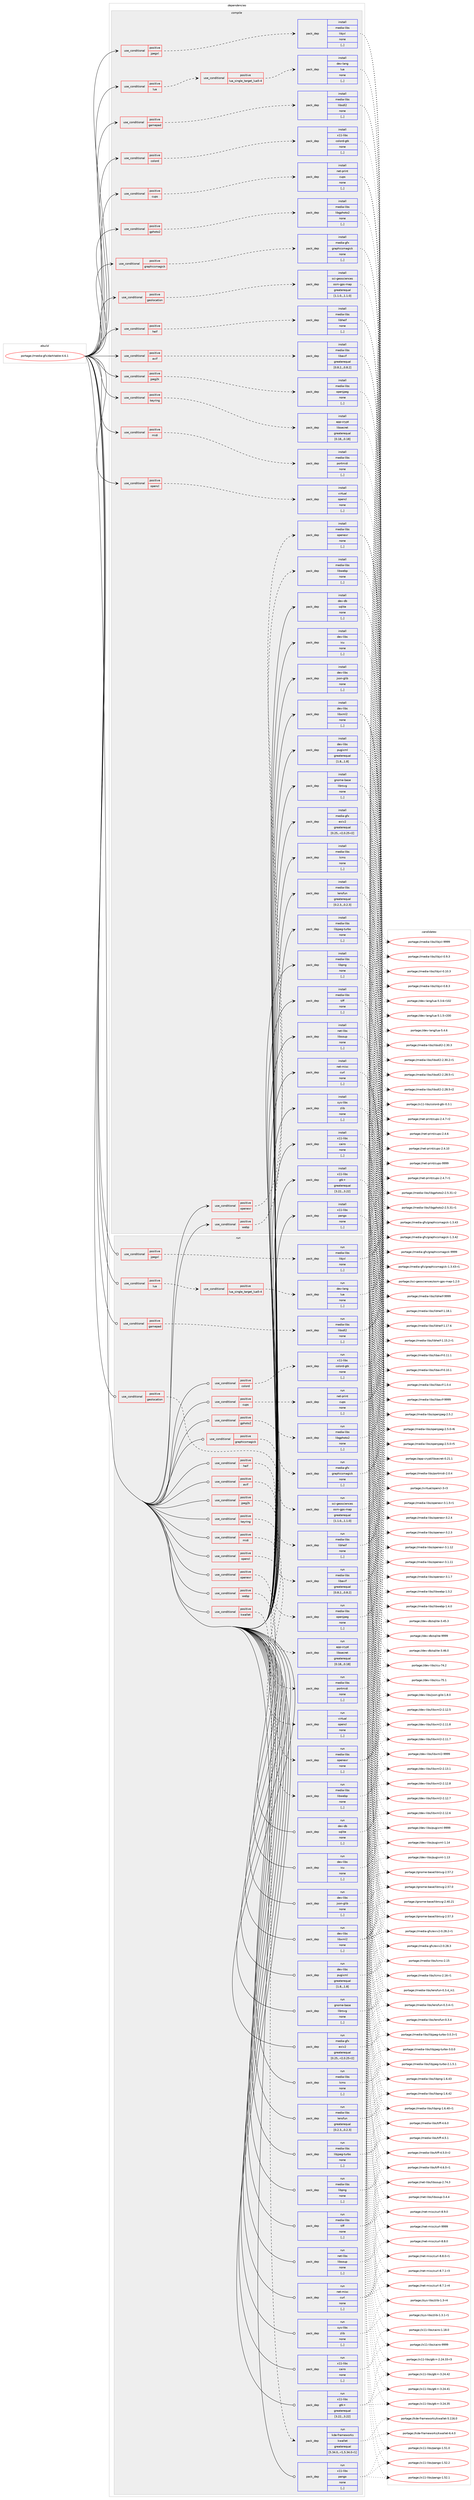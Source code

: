 digraph prolog {

# *************
# Graph options
# *************

newrank=true;
concentrate=true;
compound=true;
graph [rankdir=LR,fontname=Helvetica,fontsize=10,ranksep=1.5];#, ranksep=2.5, nodesep=0.2];
edge  [arrowhead=vee];
node  [fontname=Helvetica,fontsize=10];

# **********
# The ebuild
# **********

subgraph cluster_leftcol {
color=gray;
label=<<i>ebuild</i>>;
id [label="portage://media-gfx/darktable-4.6.1", color=red, width=4, href="../media-gfx/darktable-4.6.1.svg"];
}

# ****************
# The dependencies
# ****************

subgraph cluster_midcol {
color=gray;
label=<<i>dependencies</i>>;
subgraph cluster_compile {
fillcolor="#eeeeee";
style=filled;
label=<<i>compile</i>>;
subgraph cond71950 {
dependency285789 [label=<<TABLE BORDER="0" CELLBORDER="1" CELLSPACING="0" CELLPADDING="4"><TR><TD ROWSPAN="3" CELLPADDING="10">use_conditional</TD></TR><TR><TD>positive</TD></TR><TR><TD>avif</TD></TR></TABLE>>, shape=none, color=red];
subgraph pack211519 {
dependency285790 [label=<<TABLE BORDER="0" CELLBORDER="1" CELLSPACING="0" CELLPADDING="4" WIDTH="220"><TR><TD ROWSPAN="6" CELLPADDING="30">pack_dep</TD></TR><TR><TD WIDTH="110">install</TD></TR><TR><TD>media-libs</TD></TR><TR><TD>libavif</TD></TR><TR><TD>greaterequal</TD></TR><TR><TD>[0.8.2,,,0.8.2]</TD></TR></TABLE>>, shape=none, color=blue];
}
dependency285789:e -> dependency285790:w [weight=20,style="dashed",arrowhead="vee"];
}
id:e -> dependency285789:w [weight=20,style="solid",arrowhead="vee"];
subgraph cond71951 {
dependency285791 [label=<<TABLE BORDER="0" CELLBORDER="1" CELLSPACING="0" CELLPADDING="4"><TR><TD ROWSPAN="3" CELLPADDING="10">use_conditional</TD></TR><TR><TD>positive</TD></TR><TR><TD>colord</TD></TR></TABLE>>, shape=none, color=red];
subgraph pack211520 {
dependency285792 [label=<<TABLE BORDER="0" CELLBORDER="1" CELLSPACING="0" CELLPADDING="4" WIDTH="220"><TR><TD ROWSPAN="6" CELLPADDING="30">pack_dep</TD></TR><TR><TD WIDTH="110">install</TD></TR><TR><TD>x11-libs</TD></TR><TR><TD>colord-gtk</TD></TR><TR><TD>none</TD></TR><TR><TD>[,,]</TD></TR></TABLE>>, shape=none, color=blue];
}
dependency285791:e -> dependency285792:w [weight=20,style="dashed",arrowhead="vee"];
}
id:e -> dependency285791:w [weight=20,style="solid",arrowhead="vee"];
subgraph cond71952 {
dependency285793 [label=<<TABLE BORDER="0" CELLBORDER="1" CELLSPACING="0" CELLPADDING="4"><TR><TD ROWSPAN="3" CELLPADDING="10">use_conditional</TD></TR><TR><TD>positive</TD></TR><TR><TD>cups</TD></TR></TABLE>>, shape=none, color=red];
subgraph pack211521 {
dependency285794 [label=<<TABLE BORDER="0" CELLBORDER="1" CELLSPACING="0" CELLPADDING="4" WIDTH="220"><TR><TD ROWSPAN="6" CELLPADDING="30">pack_dep</TD></TR><TR><TD WIDTH="110">install</TD></TR><TR><TD>net-print</TD></TR><TR><TD>cups</TD></TR><TR><TD>none</TD></TR><TR><TD>[,,]</TD></TR></TABLE>>, shape=none, color=blue];
}
dependency285793:e -> dependency285794:w [weight=20,style="dashed",arrowhead="vee"];
}
id:e -> dependency285793:w [weight=20,style="solid",arrowhead="vee"];
subgraph cond71953 {
dependency285795 [label=<<TABLE BORDER="0" CELLBORDER="1" CELLSPACING="0" CELLPADDING="4"><TR><TD ROWSPAN="3" CELLPADDING="10">use_conditional</TD></TR><TR><TD>positive</TD></TR><TR><TD>gamepad</TD></TR></TABLE>>, shape=none, color=red];
subgraph pack211522 {
dependency285796 [label=<<TABLE BORDER="0" CELLBORDER="1" CELLSPACING="0" CELLPADDING="4" WIDTH="220"><TR><TD ROWSPAN="6" CELLPADDING="30">pack_dep</TD></TR><TR><TD WIDTH="110">install</TD></TR><TR><TD>media-libs</TD></TR><TR><TD>libsdl2</TD></TR><TR><TD>none</TD></TR><TR><TD>[,,]</TD></TR></TABLE>>, shape=none, color=blue];
}
dependency285795:e -> dependency285796:w [weight=20,style="dashed",arrowhead="vee"];
}
id:e -> dependency285795:w [weight=20,style="solid",arrowhead="vee"];
subgraph cond71954 {
dependency285797 [label=<<TABLE BORDER="0" CELLBORDER="1" CELLSPACING="0" CELLPADDING="4"><TR><TD ROWSPAN="3" CELLPADDING="10">use_conditional</TD></TR><TR><TD>positive</TD></TR><TR><TD>geolocation</TD></TR></TABLE>>, shape=none, color=red];
subgraph pack211523 {
dependency285798 [label=<<TABLE BORDER="0" CELLBORDER="1" CELLSPACING="0" CELLPADDING="4" WIDTH="220"><TR><TD ROWSPAN="6" CELLPADDING="30">pack_dep</TD></TR><TR><TD WIDTH="110">install</TD></TR><TR><TD>sci-geosciences</TD></TR><TR><TD>osm-gps-map</TD></TR><TR><TD>greaterequal</TD></TR><TR><TD>[1.1.0,,,1.1.0]</TD></TR></TABLE>>, shape=none, color=blue];
}
dependency285797:e -> dependency285798:w [weight=20,style="dashed",arrowhead="vee"];
}
id:e -> dependency285797:w [weight=20,style="solid",arrowhead="vee"];
subgraph cond71955 {
dependency285799 [label=<<TABLE BORDER="0" CELLBORDER="1" CELLSPACING="0" CELLPADDING="4"><TR><TD ROWSPAN="3" CELLPADDING="10">use_conditional</TD></TR><TR><TD>positive</TD></TR><TR><TD>gphoto2</TD></TR></TABLE>>, shape=none, color=red];
subgraph pack211524 {
dependency285800 [label=<<TABLE BORDER="0" CELLBORDER="1" CELLSPACING="0" CELLPADDING="4" WIDTH="220"><TR><TD ROWSPAN="6" CELLPADDING="30">pack_dep</TD></TR><TR><TD WIDTH="110">install</TD></TR><TR><TD>media-libs</TD></TR><TR><TD>libgphoto2</TD></TR><TR><TD>none</TD></TR><TR><TD>[,,]</TD></TR></TABLE>>, shape=none, color=blue];
}
dependency285799:e -> dependency285800:w [weight=20,style="dashed",arrowhead="vee"];
}
id:e -> dependency285799:w [weight=20,style="solid",arrowhead="vee"];
subgraph cond71956 {
dependency285801 [label=<<TABLE BORDER="0" CELLBORDER="1" CELLSPACING="0" CELLPADDING="4"><TR><TD ROWSPAN="3" CELLPADDING="10">use_conditional</TD></TR><TR><TD>positive</TD></TR><TR><TD>graphicsmagick</TD></TR></TABLE>>, shape=none, color=red];
subgraph pack211525 {
dependency285802 [label=<<TABLE BORDER="0" CELLBORDER="1" CELLSPACING="0" CELLPADDING="4" WIDTH="220"><TR><TD ROWSPAN="6" CELLPADDING="30">pack_dep</TD></TR><TR><TD WIDTH="110">install</TD></TR><TR><TD>media-gfx</TD></TR><TR><TD>graphicsmagick</TD></TR><TR><TD>none</TD></TR><TR><TD>[,,]</TD></TR></TABLE>>, shape=none, color=blue];
}
dependency285801:e -> dependency285802:w [weight=20,style="dashed",arrowhead="vee"];
}
id:e -> dependency285801:w [weight=20,style="solid",arrowhead="vee"];
subgraph cond71957 {
dependency285803 [label=<<TABLE BORDER="0" CELLBORDER="1" CELLSPACING="0" CELLPADDING="4"><TR><TD ROWSPAN="3" CELLPADDING="10">use_conditional</TD></TR><TR><TD>positive</TD></TR><TR><TD>heif</TD></TR></TABLE>>, shape=none, color=red];
subgraph pack211526 {
dependency285804 [label=<<TABLE BORDER="0" CELLBORDER="1" CELLSPACING="0" CELLPADDING="4" WIDTH="220"><TR><TD ROWSPAN="6" CELLPADDING="30">pack_dep</TD></TR><TR><TD WIDTH="110">install</TD></TR><TR><TD>media-libs</TD></TR><TR><TD>libheif</TD></TR><TR><TD>none</TD></TR><TR><TD>[,,]</TD></TR></TABLE>>, shape=none, color=blue];
}
dependency285803:e -> dependency285804:w [weight=20,style="dashed",arrowhead="vee"];
}
id:e -> dependency285803:w [weight=20,style="solid",arrowhead="vee"];
subgraph cond71958 {
dependency285805 [label=<<TABLE BORDER="0" CELLBORDER="1" CELLSPACING="0" CELLPADDING="4"><TR><TD ROWSPAN="3" CELLPADDING="10">use_conditional</TD></TR><TR><TD>positive</TD></TR><TR><TD>jpeg2k</TD></TR></TABLE>>, shape=none, color=red];
subgraph pack211527 {
dependency285806 [label=<<TABLE BORDER="0" CELLBORDER="1" CELLSPACING="0" CELLPADDING="4" WIDTH="220"><TR><TD ROWSPAN="6" CELLPADDING="30">pack_dep</TD></TR><TR><TD WIDTH="110">install</TD></TR><TR><TD>media-libs</TD></TR><TR><TD>openjpeg</TD></TR><TR><TD>none</TD></TR><TR><TD>[,,]</TD></TR></TABLE>>, shape=none, color=blue];
}
dependency285805:e -> dependency285806:w [weight=20,style="dashed",arrowhead="vee"];
}
id:e -> dependency285805:w [weight=20,style="solid",arrowhead="vee"];
subgraph cond71959 {
dependency285807 [label=<<TABLE BORDER="0" CELLBORDER="1" CELLSPACING="0" CELLPADDING="4"><TR><TD ROWSPAN="3" CELLPADDING="10">use_conditional</TD></TR><TR><TD>positive</TD></TR><TR><TD>jpegxl</TD></TR></TABLE>>, shape=none, color=red];
subgraph pack211528 {
dependency285808 [label=<<TABLE BORDER="0" CELLBORDER="1" CELLSPACING="0" CELLPADDING="4" WIDTH="220"><TR><TD ROWSPAN="6" CELLPADDING="30">pack_dep</TD></TR><TR><TD WIDTH="110">install</TD></TR><TR><TD>media-libs</TD></TR><TR><TD>libjxl</TD></TR><TR><TD>none</TD></TR><TR><TD>[,,]</TD></TR></TABLE>>, shape=none, color=blue];
}
dependency285807:e -> dependency285808:w [weight=20,style="dashed",arrowhead="vee"];
}
id:e -> dependency285807:w [weight=20,style="solid",arrowhead="vee"];
subgraph cond71960 {
dependency285809 [label=<<TABLE BORDER="0" CELLBORDER="1" CELLSPACING="0" CELLPADDING="4"><TR><TD ROWSPAN="3" CELLPADDING="10">use_conditional</TD></TR><TR><TD>positive</TD></TR><TR><TD>keyring</TD></TR></TABLE>>, shape=none, color=red];
subgraph pack211529 {
dependency285810 [label=<<TABLE BORDER="0" CELLBORDER="1" CELLSPACING="0" CELLPADDING="4" WIDTH="220"><TR><TD ROWSPAN="6" CELLPADDING="30">pack_dep</TD></TR><TR><TD WIDTH="110">install</TD></TR><TR><TD>app-crypt</TD></TR><TR><TD>libsecret</TD></TR><TR><TD>greaterequal</TD></TR><TR><TD>[0.18,,,0.18]</TD></TR></TABLE>>, shape=none, color=blue];
}
dependency285809:e -> dependency285810:w [weight=20,style="dashed",arrowhead="vee"];
}
id:e -> dependency285809:w [weight=20,style="solid",arrowhead="vee"];
subgraph cond71961 {
dependency285811 [label=<<TABLE BORDER="0" CELLBORDER="1" CELLSPACING="0" CELLPADDING="4"><TR><TD ROWSPAN="3" CELLPADDING="10">use_conditional</TD></TR><TR><TD>positive</TD></TR><TR><TD>lua</TD></TR></TABLE>>, shape=none, color=red];
subgraph cond71962 {
dependency285812 [label=<<TABLE BORDER="0" CELLBORDER="1" CELLSPACING="0" CELLPADDING="4"><TR><TD ROWSPAN="3" CELLPADDING="10">use_conditional</TD></TR><TR><TD>positive</TD></TR><TR><TD>lua_single_target_lua5-4</TD></TR></TABLE>>, shape=none, color=red];
subgraph pack211530 {
dependency285813 [label=<<TABLE BORDER="0" CELLBORDER="1" CELLSPACING="0" CELLPADDING="4" WIDTH="220"><TR><TD ROWSPAN="6" CELLPADDING="30">pack_dep</TD></TR><TR><TD WIDTH="110">install</TD></TR><TR><TD>dev-lang</TD></TR><TR><TD>lua</TD></TR><TR><TD>none</TD></TR><TR><TD>[,,]</TD></TR></TABLE>>, shape=none, color=blue];
}
dependency285812:e -> dependency285813:w [weight=20,style="dashed",arrowhead="vee"];
}
dependency285811:e -> dependency285812:w [weight=20,style="dashed",arrowhead="vee"];
}
id:e -> dependency285811:w [weight=20,style="solid",arrowhead="vee"];
subgraph cond71963 {
dependency285814 [label=<<TABLE BORDER="0" CELLBORDER="1" CELLSPACING="0" CELLPADDING="4"><TR><TD ROWSPAN="3" CELLPADDING="10">use_conditional</TD></TR><TR><TD>positive</TD></TR><TR><TD>midi</TD></TR></TABLE>>, shape=none, color=red];
subgraph pack211531 {
dependency285815 [label=<<TABLE BORDER="0" CELLBORDER="1" CELLSPACING="0" CELLPADDING="4" WIDTH="220"><TR><TD ROWSPAN="6" CELLPADDING="30">pack_dep</TD></TR><TR><TD WIDTH="110">install</TD></TR><TR><TD>media-libs</TD></TR><TR><TD>portmidi</TD></TR><TR><TD>none</TD></TR><TR><TD>[,,]</TD></TR></TABLE>>, shape=none, color=blue];
}
dependency285814:e -> dependency285815:w [weight=20,style="dashed",arrowhead="vee"];
}
id:e -> dependency285814:w [weight=20,style="solid",arrowhead="vee"];
subgraph cond71964 {
dependency285816 [label=<<TABLE BORDER="0" CELLBORDER="1" CELLSPACING="0" CELLPADDING="4"><TR><TD ROWSPAN="3" CELLPADDING="10">use_conditional</TD></TR><TR><TD>positive</TD></TR><TR><TD>opencl</TD></TR></TABLE>>, shape=none, color=red];
subgraph pack211532 {
dependency285817 [label=<<TABLE BORDER="0" CELLBORDER="1" CELLSPACING="0" CELLPADDING="4" WIDTH="220"><TR><TD ROWSPAN="6" CELLPADDING="30">pack_dep</TD></TR><TR><TD WIDTH="110">install</TD></TR><TR><TD>virtual</TD></TR><TR><TD>opencl</TD></TR><TR><TD>none</TD></TR><TR><TD>[,,]</TD></TR></TABLE>>, shape=none, color=blue];
}
dependency285816:e -> dependency285817:w [weight=20,style="dashed",arrowhead="vee"];
}
id:e -> dependency285816:w [weight=20,style="solid",arrowhead="vee"];
subgraph cond71965 {
dependency285818 [label=<<TABLE BORDER="0" CELLBORDER="1" CELLSPACING="0" CELLPADDING="4"><TR><TD ROWSPAN="3" CELLPADDING="10">use_conditional</TD></TR><TR><TD>positive</TD></TR><TR><TD>openexr</TD></TR></TABLE>>, shape=none, color=red];
subgraph pack211533 {
dependency285819 [label=<<TABLE BORDER="0" CELLBORDER="1" CELLSPACING="0" CELLPADDING="4" WIDTH="220"><TR><TD ROWSPAN="6" CELLPADDING="30">pack_dep</TD></TR><TR><TD WIDTH="110">install</TD></TR><TR><TD>media-libs</TD></TR><TR><TD>openexr</TD></TR><TR><TD>none</TD></TR><TR><TD>[,,]</TD></TR></TABLE>>, shape=none, color=blue];
}
dependency285818:e -> dependency285819:w [weight=20,style="dashed",arrowhead="vee"];
}
id:e -> dependency285818:w [weight=20,style="solid",arrowhead="vee"];
subgraph cond71966 {
dependency285820 [label=<<TABLE BORDER="0" CELLBORDER="1" CELLSPACING="0" CELLPADDING="4"><TR><TD ROWSPAN="3" CELLPADDING="10">use_conditional</TD></TR><TR><TD>positive</TD></TR><TR><TD>webp</TD></TR></TABLE>>, shape=none, color=red];
subgraph pack211534 {
dependency285821 [label=<<TABLE BORDER="0" CELLBORDER="1" CELLSPACING="0" CELLPADDING="4" WIDTH="220"><TR><TD ROWSPAN="6" CELLPADDING="30">pack_dep</TD></TR><TR><TD WIDTH="110">install</TD></TR><TR><TD>media-libs</TD></TR><TR><TD>libwebp</TD></TR><TR><TD>none</TD></TR><TR><TD>[,,]</TD></TR></TABLE>>, shape=none, color=blue];
}
dependency285820:e -> dependency285821:w [weight=20,style="dashed",arrowhead="vee"];
}
id:e -> dependency285820:w [weight=20,style="solid",arrowhead="vee"];
subgraph pack211535 {
dependency285822 [label=<<TABLE BORDER="0" CELLBORDER="1" CELLSPACING="0" CELLPADDING="4" WIDTH="220"><TR><TD ROWSPAN="6" CELLPADDING="30">pack_dep</TD></TR><TR><TD WIDTH="110">install</TD></TR><TR><TD>dev-db</TD></TR><TR><TD>sqlite</TD></TR><TR><TD>none</TD></TR><TR><TD>[,,]</TD></TR></TABLE>>, shape=none, color=blue];
}
id:e -> dependency285822:w [weight=20,style="solid",arrowhead="vee"];
subgraph pack211536 {
dependency285823 [label=<<TABLE BORDER="0" CELLBORDER="1" CELLSPACING="0" CELLPADDING="4" WIDTH="220"><TR><TD ROWSPAN="6" CELLPADDING="30">pack_dep</TD></TR><TR><TD WIDTH="110">install</TD></TR><TR><TD>dev-libs</TD></TR><TR><TD>icu</TD></TR><TR><TD>none</TD></TR><TR><TD>[,,]</TD></TR></TABLE>>, shape=none, color=blue];
}
id:e -> dependency285823:w [weight=20,style="solid",arrowhead="vee"];
subgraph pack211537 {
dependency285824 [label=<<TABLE BORDER="0" CELLBORDER="1" CELLSPACING="0" CELLPADDING="4" WIDTH="220"><TR><TD ROWSPAN="6" CELLPADDING="30">pack_dep</TD></TR><TR><TD WIDTH="110">install</TD></TR><TR><TD>dev-libs</TD></TR><TR><TD>json-glib</TD></TR><TR><TD>none</TD></TR><TR><TD>[,,]</TD></TR></TABLE>>, shape=none, color=blue];
}
id:e -> dependency285824:w [weight=20,style="solid",arrowhead="vee"];
subgraph pack211538 {
dependency285825 [label=<<TABLE BORDER="0" CELLBORDER="1" CELLSPACING="0" CELLPADDING="4" WIDTH="220"><TR><TD ROWSPAN="6" CELLPADDING="30">pack_dep</TD></TR><TR><TD WIDTH="110">install</TD></TR><TR><TD>dev-libs</TD></TR><TR><TD>libxml2</TD></TR><TR><TD>none</TD></TR><TR><TD>[,,]</TD></TR></TABLE>>, shape=none, color=blue];
}
id:e -> dependency285825:w [weight=20,style="solid",arrowhead="vee"];
subgraph pack211539 {
dependency285826 [label=<<TABLE BORDER="0" CELLBORDER="1" CELLSPACING="0" CELLPADDING="4" WIDTH="220"><TR><TD ROWSPAN="6" CELLPADDING="30">pack_dep</TD></TR><TR><TD WIDTH="110">install</TD></TR><TR><TD>dev-libs</TD></TR><TR><TD>pugixml</TD></TR><TR><TD>greaterequal</TD></TR><TR><TD>[1.8,,,1.8]</TD></TR></TABLE>>, shape=none, color=blue];
}
id:e -> dependency285826:w [weight=20,style="solid",arrowhead="vee"];
subgraph pack211540 {
dependency285827 [label=<<TABLE BORDER="0" CELLBORDER="1" CELLSPACING="0" CELLPADDING="4" WIDTH="220"><TR><TD ROWSPAN="6" CELLPADDING="30">pack_dep</TD></TR><TR><TD WIDTH="110">install</TD></TR><TR><TD>gnome-base</TD></TR><TR><TD>librsvg</TD></TR><TR><TD>none</TD></TR><TR><TD>[,,]</TD></TR></TABLE>>, shape=none, color=blue];
}
id:e -> dependency285827:w [weight=20,style="solid",arrowhead="vee"];
subgraph pack211541 {
dependency285828 [label=<<TABLE BORDER="0" CELLBORDER="1" CELLSPACING="0" CELLPADDING="4" WIDTH="220"><TR><TD ROWSPAN="6" CELLPADDING="30">pack_dep</TD></TR><TR><TD WIDTH="110">install</TD></TR><TR><TD>media-gfx</TD></TR><TR><TD>exiv2</TD></TR><TR><TD>greaterequal</TD></TR><TR><TD>[0.25,,-r2,0.25-r2]</TD></TR></TABLE>>, shape=none, color=blue];
}
id:e -> dependency285828:w [weight=20,style="solid",arrowhead="vee"];
subgraph pack211542 {
dependency285829 [label=<<TABLE BORDER="0" CELLBORDER="1" CELLSPACING="0" CELLPADDING="4" WIDTH="220"><TR><TD ROWSPAN="6" CELLPADDING="30">pack_dep</TD></TR><TR><TD WIDTH="110">install</TD></TR><TR><TD>media-libs</TD></TR><TR><TD>lcms</TD></TR><TR><TD>none</TD></TR><TR><TD>[,,]</TD></TR></TABLE>>, shape=none, color=blue];
}
id:e -> dependency285829:w [weight=20,style="solid",arrowhead="vee"];
subgraph pack211543 {
dependency285830 [label=<<TABLE BORDER="0" CELLBORDER="1" CELLSPACING="0" CELLPADDING="4" WIDTH="220"><TR><TD ROWSPAN="6" CELLPADDING="30">pack_dep</TD></TR><TR><TD WIDTH="110">install</TD></TR><TR><TD>media-libs</TD></TR><TR><TD>lensfun</TD></TR><TR><TD>greaterequal</TD></TR><TR><TD>[0.2.3,,,0.2.3]</TD></TR></TABLE>>, shape=none, color=blue];
}
id:e -> dependency285830:w [weight=20,style="solid",arrowhead="vee"];
subgraph pack211544 {
dependency285831 [label=<<TABLE BORDER="0" CELLBORDER="1" CELLSPACING="0" CELLPADDING="4" WIDTH="220"><TR><TD ROWSPAN="6" CELLPADDING="30">pack_dep</TD></TR><TR><TD WIDTH="110">install</TD></TR><TR><TD>media-libs</TD></TR><TR><TD>libjpeg-turbo</TD></TR><TR><TD>none</TD></TR><TR><TD>[,,]</TD></TR></TABLE>>, shape=none, color=blue];
}
id:e -> dependency285831:w [weight=20,style="solid",arrowhead="vee"];
subgraph pack211545 {
dependency285832 [label=<<TABLE BORDER="0" CELLBORDER="1" CELLSPACING="0" CELLPADDING="4" WIDTH="220"><TR><TD ROWSPAN="6" CELLPADDING="30">pack_dep</TD></TR><TR><TD WIDTH="110">install</TD></TR><TR><TD>media-libs</TD></TR><TR><TD>libpng</TD></TR><TR><TD>none</TD></TR><TR><TD>[,,]</TD></TR></TABLE>>, shape=none, color=blue];
}
id:e -> dependency285832:w [weight=20,style="solid",arrowhead="vee"];
subgraph pack211546 {
dependency285833 [label=<<TABLE BORDER="0" CELLBORDER="1" CELLSPACING="0" CELLPADDING="4" WIDTH="220"><TR><TD ROWSPAN="6" CELLPADDING="30">pack_dep</TD></TR><TR><TD WIDTH="110">install</TD></TR><TR><TD>media-libs</TD></TR><TR><TD>tiff</TD></TR><TR><TD>none</TD></TR><TR><TD>[,,]</TD></TR></TABLE>>, shape=none, color=blue];
}
id:e -> dependency285833:w [weight=20,style="solid",arrowhead="vee"];
subgraph pack211547 {
dependency285834 [label=<<TABLE BORDER="0" CELLBORDER="1" CELLSPACING="0" CELLPADDING="4" WIDTH="220"><TR><TD ROWSPAN="6" CELLPADDING="30">pack_dep</TD></TR><TR><TD WIDTH="110">install</TD></TR><TR><TD>net-libs</TD></TR><TR><TD>libsoup</TD></TR><TR><TD>none</TD></TR><TR><TD>[,,]</TD></TR></TABLE>>, shape=none, color=blue];
}
id:e -> dependency285834:w [weight=20,style="solid",arrowhead="vee"];
subgraph pack211548 {
dependency285835 [label=<<TABLE BORDER="0" CELLBORDER="1" CELLSPACING="0" CELLPADDING="4" WIDTH="220"><TR><TD ROWSPAN="6" CELLPADDING="30">pack_dep</TD></TR><TR><TD WIDTH="110">install</TD></TR><TR><TD>net-misc</TD></TR><TR><TD>curl</TD></TR><TR><TD>none</TD></TR><TR><TD>[,,]</TD></TR></TABLE>>, shape=none, color=blue];
}
id:e -> dependency285835:w [weight=20,style="solid",arrowhead="vee"];
subgraph pack211549 {
dependency285836 [label=<<TABLE BORDER="0" CELLBORDER="1" CELLSPACING="0" CELLPADDING="4" WIDTH="220"><TR><TD ROWSPAN="6" CELLPADDING="30">pack_dep</TD></TR><TR><TD WIDTH="110">install</TD></TR><TR><TD>sys-libs</TD></TR><TR><TD>zlib</TD></TR><TR><TD>none</TD></TR><TR><TD>[,,]</TD></TR></TABLE>>, shape=none, color=blue];
}
id:e -> dependency285836:w [weight=20,style="solid",arrowhead="vee"];
subgraph pack211550 {
dependency285837 [label=<<TABLE BORDER="0" CELLBORDER="1" CELLSPACING="0" CELLPADDING="4" WIDTH="220"><TR><TD ROWSPAN="6" CELLPADDING="30">pack_dep</TD></TR><TR><TD WIDTH="110">install</TD></TR><TR><TD>x11-libs</TD></TR><TR><TD>cairo</TD></TR><TR><TD>none</TD></TR><TR><TD>[,,]</TD></TR></TABLE>>, shape=none, color=blue];
}
id:e -> dependency285837:w [weight=20,style="solid",arrowhead="vee"];
subgraph pack211551 {
dependency285838 [label=<<TABLE BORDER="0" CELLBORDER="1" CELLSPACING="0" CELLPADDING="4" WIDTH="220"><TR><TD ROWSPAN="6" CELLPADDING="30">pack_dep</TD></TR><TR><TD WIDTH="110">install</TD></TR><TR><TD>x11-libs</TD></TR><TR><TD>gtk+</TD></TR><TR><TD>greaterequal</TD></TR><TR><TD>[3.22,,,3.22]</TD></TR></TABLE>>, shape=none, color=blue];
}
id:e -> dependency285838:w [weight=20,style="solid",arrowhead="vee"];
subgraph pack211552 {
dependency285839 [label=<<TABLE BORDER="0" CELLBORDER="1" CELLSPACING="0" CELLPADDING="4" WIDTH="220"><TR><TD ROWSPAN="6" CELLPADDING="30">pack_dep</TD></TR><TR><TD WIDTH="110">install</TD></TR><TR><TD>x11-libs</TD></TR><TR><TD>pango</TD></TR><TR><TD>none</TD></TR><TR><TD>[,,]</TD></TR></TABLE>>, shape=none, color=blue];
}
id:e -> dependency285839:w [weight=20,style="solid",arrowhead="vee"];
}
subgraph cluster_compileandrun {
fillcolor="#eeeeee";
style=filled;
label=<<i>compile and run</i>>;
}
subgraph cluster_run {
fillcolor="#eeeeee";
style=filled;
label=<<i>run</i>>;
subgraph cond71967 {
dependency285840 [label=<<TABLE BORDER="0" CELLBORDER="1" CELLSPACING="0" CELLPADDING="4"><TR><TD ROWSPAN="3" CELLPADDING="10">use_conditional</TD></TR><TR><TD>positive</TD></TR><TR><TD>avif</TD></TR></TABLE>>, shape=none, color=red];
subgraph pack211553 {
dependency285841 [label=<<TABLE BORDER="0" CELLBORDER="1" CELLSPACING="0" CELLPADDING="4" WIDTH="220"><TR><TD ROWSPAN="6" CELLPADDING="30">pack_dep</TD></TR><TR><TD WIDTH="110">run</TD></TR><TR><TD>media-libs</TD></TR><TR><TD>libavif</TD></TR><TR><TD>greaterequal</TD></TR><TR><TD>[0.8.2,,,0.8.2]</TD></TR></TABLE>>, shape=none, color=blue];
}
dependency285840:e -> dependency285841:w [weight=20,style="dashed",arrowhead="vee"];
}
id:e -> dependency285840:w [weight=20,style="solid",arrowhead="odot"];
subgraph cond71968 {
dependency285842 [label=<<TABLE BORDER="0" CELLBORDER="1" CELLSPACING="0" CELLPADDING="4"><TR><TD ROWSPAN="3" CELLPADDING="10">use_conditional</TD></TR><TR><TD>positive</TD></TR><TR><TD>colord</TD></TR></TABLE>>, shape=none, color=red];
subgraph pack211554 {
dependency285843 [label=<<TABLE BORDER="0" CELLBORDER="1" CELLSPACING="0" CELLPADDING="4" WIDTH="220"><TR><TD ROWSPAN="6" CELLPADDING="30">pack_dep</TD></TR><TR><TD WIDTH="110">run</TD></TR><TR><TD>x11-libs</TD></TR><TR><TD>colord-gtk</TD></TR><TR><TD>none</TD></TR><TR><TD>[,,]</TD></TR></TABLE>>, shape=none, color=blue];
}
dependency285842:e -> dependency285843:w [weight=20,style="dashed",arrowhead="vee"];
}
id:e -> dependency285842:w [weight=20,style="solid",arrowhead="odot"];
subgraph cond71969 {
dependency285844 [label=<<TABLE BORDER="0" CELLBORDER="1" CELLSPACING="0" CELLPADDING="4"><TR><TD ROWSPAN="3" CELLPADDING="10">use_conditional</TD></TR><TR><TD>positive</TD></TR><TR><TD>cups</TD></TR></TABLE>>, shape=none, color=red];
subgraph pack211555 {
dependency285845 [label=<<TABLE BORDER="0" CELLBORDER="1" CELLSPACING="0" CELLPADDING="4" WIDTH="220"><TR><TD ROWSPAN="6" CELLPADDING="30">pack_dep</TD></TR><TR><TD WIDTH="110">run</TD></TR><TR><TD>net-print</TD></TR><TR><TD>cups</TD></TR><TR><TD>none</TD></TR><TR><TD>[,,]</TD></TR></TABLE>>, shape=none, color=blue];
}
dependency285844:e -> dependency285845:w [weight=20,style="dashed",arrowhead="vee"];
}
id:e -> dependency285844:w [weight=20,style="solid",arrowhead="odot"];
subgraph cond71970 {
dependency285846 [label=<<TABLE BORDER="0" CELLBORDER="1" CELLSPACING="0" CELLPADDING="4"><TR><TD ROWSPAN="3" CELLPADDING="10">use_conditional</TD></TR><TR><TD>positive</TD></TR><TR><TD>gamepad</TD></TR></TABLE>>, shape=none, color=red];
subgraph pack211556 {
dependency285847 [label=<<TABLE BORDER="0" CELLBORDER="1" CELLSPACING="0" CELLPADDING="4" WIDTH="220"><TR><TD ROWSPAN="6" CELLPADDING="30">pack_dep</TD></TR><TR><TD WIDTH="110">run</TD></TR><TR><TD>media-libs</TD></TR><TR><TD>libsdl2</TD></TR><TR><TD>none</TD></TR><TR><TD>[,,]</TD></TR></TABLE>>, shape=none, color=blue];
}
dependency285846:e -> dependency285847:w [weight=20,style="dashed",arrowhead="vee"];
}
id:e -> dependency285846:w [weight=20,style="solid",arrowhead="odot"];
subgraph cond71971 {
dependency285848 [label=<<TABLE BORDER="0" CELLBORDER="1" CELLSPACING="0" CELLPADDING="4"><TR><TD ROWSPAN="3" CELLPADDING="10">use_conditional</TD></TR><TR><TD>positive</TD></TR><TR><TD>geolocation</TD></TR></TABLE>>, shape=none, color=red];
subgraph pack211557 {
dependency285849 [label=<<TABLE BORDER="0" CELLBORDER="1" CELLSPACING="0" CELLPADDING="4" WIDTH="220"><TR><TD ROWSPAN="6" CELLPADDING="30">pack_dep</TD></TR><TR><TD WIDTH="110">run</TD></TR><TR><TD>sci-geosciences</TD></TR><TR><TD>osm-gps-map</TD></TR><TR><TD>greaterequal</TD></TR><TR><TD>[1.1.0,,,1.1.0]</TD></TR></TABLE>>, shape=none, color=blue];
}
dependency285848:e -> dependency285849:w [weight=20,style="dashed",arrowhead="vee"];
}
id:e -> dependency285848:w [weight=20,style="solid",arrowhead="odot"];
subgraph cond71972 {
dependency285850 [label=<<TABLE BORDER="0" CELLBORDER="1" CELLSPACING="0" CELLPADDING="4"><TR><TD ROWSPAN="3" CELLPADDING="10">use_conditional</TD></TR><TR><TD>positive</TD></TR><TR><TD>gphoto2</TD></TR></TABLE>>, shape=none, color=red];
subgraph pack211558 {
dependency285851 [label=<<TABLE BORDER="0" CELLBORDER="1" CELLSPACING="0" CELLPADDING="4" WIDTH="220"><TR><TD ROWSPAN="6" CELLPADDING="30">pack_dep</TD></TR><TR><TD WIDTH="110">run</TD></TR><TR><TD>media-libs</TD></TR><TR><TD>libgphoto2</TD></TR><TR><TD>none</TD></TR><TR><TD>[,,]</TD></TR></TABLE>>, shape=none, color=blue];
}
dependency285850:e -> dependency285851:w [weight=20,style="dashed",arrowhead="vee"];
}
id:e -> dependency285850:w [weight=20,style="solid",arrowhead="odot"];
subgraph cond71973 {
dependency285852 [label=<<TABLE BORDER="0" CELLBORDER="1" CELLSPACING="0" CELLPADDING="4"><TR><TD ROWSPAN="3" CELLPADDING="10">use_conditional</TD></TR><TR><TD>positive</TD></TR><TR><TD>graphicsmagick</TD></TR></TABLE>>, shape=none, color=red];
subgraph pack211559 {
dependency285853 [label=<<TABLE BORDER="0" CELLBORDER="1" CELLSPACING="0" CELLPADDING="4" WIDTH="220"><TR><TD ROWSPAN="6" CELLPADDING="30">pack_dep</TD></TR><TR><TD WIDTH="110">run</TD></TR><TR><TD>media-gfx</TD></TR><TR><TD>graphicsmagick</TD></TR><TR><TD>none</TD></TR><TR><TD>[,,]</TD></TR></TABLE>>, shape=none, color=blue];
}
dependency285852:e -> dependency285853:w [weight=20,style="dashed",arrowhead="vee"];
}
id:e -> dependency285852:w [weight=20,style="solid",arrowhead="odot"];
subgraph cond71974 {
dependency285854 [label=<<TABLE BORDER="0" CELLBORDER="1" CELLSPACING="0" CELLPADDING="4"><TR><TD ROWSPAN="3" CELLPADDING="10">use_conditional</TD></TR><TR><TD>positive</TD></TR><TR><TD>heif</TD></TR></TABLE>>, shape=none, color=red];
subgraph pack211560 {
dependency285855 [label=<<TABLE BORDER="0" CELLBORDER="1" CELLSPACING="0" CELLPADDING="4" WIDTH="220"><TR><TD ROWSPAN="6" CELLPADDING="30">pack_dep</TD></TR><TR><TD WIDTH="110">run</TD></TR><TR><TD>media-libs</TD></TR><TR><TD>libheif</TD></TR><TR><TD>none</TD></TR><TR><TD>[,,]</TD></TR></TABLE>>, shape=none, color=blue];
}
dependency285854:e -> dependency285855:w [weight=20,style="dashed",arrowhead="vee"];
}
id:e -> dependency285854:w [weight=20,style="solid",arrowhead="odot"];
subgraph cond71975 {
dependency285856 [label=<<TABLE BORDER="0" CELLBORDER="1" CELLSPACING="0" CELLPADDING="4"><TR><TD ROWSPAN="3" CELLPADDING="10">use_conditional</TD></TR><TR><TD>positive</TD></TR><TR><TD>jpeg2k</TD></TR></TABLE>>, shape=none, color=red];
subgraph pack211561 {
dependency285857 [label=<<TABLE BORDER="0" CELLBORDER="1" CELLSPACING="0" CELLPADDING="4" WIDTH="220"><TR><TD ROWSPAN="6" CELLPADDING="30">pack_dep</TD></TR><TR><TD WIDTH="110">run</TD></TR><TR><TD>media-libs</TD></TR><TR><TD>openjpeg</TD></TR><TR><TD>none</TD></TR><TR><TD>[,,]</TD></TR></TABLE>>, shape=none, color=blue];
}
dependency285856:e -> dependency285857:w [weight=20,style="dashed",arrowhead="vee"];
}
id:e -> dependency285856:w [weight=20,style="solid",arrowhead="odot"];
subgraph cond71976 {
dependency285858 [label=<<TABLE BORDER="0" CELLBORDER="1" CELLSPACING="0" CELLPADDING="4"><TR><TD ROWSPAN="3" CELLPADDING="10">use_conditional</TD></TR><TR><TD>positive</TD></TR><TR><TD>jpegxl</TD></TR></TABLE>>, shape=none, color=red];
subgraph pack211562 {
dependency285859 [label=<<TABLE BORDER="0" CELLBORDER="1" CELLSPACING="0" CELLPADDING="4" WIDTH="220"><TR><TD ROWSPAN="6" CELLPADDING="30">pack_dep</TD></TR><TR><TD WIDTH="110">run</TD></TR><TR><TD>media-libs</TD></TR><TR><TD>libjxl</TD></TR><TR><TD>none</TD></TR><TR><TD>[,,]</TD></TR></TABLE>>, shape=none, color=blue];
}
dependency285858:e -> dependency285859:w [weight=20,style="dashed",arrowhead="vee"];
}
id:e -> dependency285858:w [weight=20,style="solid",arrowhead="odot"];
subgraph cond71977 {
dependency285860 [label=<<TABLE BORDER="0" CELLBORDER="1" CELLSPACING="0" CELLPADDING="4"><TR><TD ROWSPAN="3" CELLPADDING="10">use_conditional</TD></TR><TR><TD>positive</TD></TR><TR><TD>keyring</TD></TR></TABLE>>, shape=none, color=red];
subgraph pack211563 {
dependency285861 [label=<<TABLE BORDER="0" CELLBORDER="1" CELLSPACING="0" CELLPADDING="4" WIDTH="220"><TR><TD ROWSPAN="6" CELLPADDING="30">pack_dep</TD></TR><TR><TD WIDTH="110">run</TD></TR><TR><TD>app-crypt</TD></TR><TR><TD>libsecret</TD></TR><TR><TD>greaterequal</TD></TR><TR><TD>[0.18,,,0.18]</TD></TR></TABLE>>, shape=none, color=blue];
}
dependency285860:e -> dependency285861:w [weight=20,style="dashed",arrowhead="vee"];
}
id:e -> dependency285860:w [weight=20,style="solid",arrowhead="odot"];
subgraph cond71978 {
dependency285862 [label=<<TABLE BORDER="0" CELLBORDER="1" CELLSPACING="0" CELLPADDING="4"><TR><TD ROWSPAN="3" CELLPADDING="10">use_conditional</TD></TR><TR><TD>positive</TD></TR><TR><TD>kwallet</TD></TR></TABLE>>, shape=none, color=red];
subgraph pack211564 {
dependency285863 [label=<<TABLE BORDER="0" CELLBORDER="1" CELLSPACING="0" CELLPADDING="4" WIDTH="220"><TR><TD ROWSPAN="6" CELLPADDING="30">pack_dep</TD></TR><TR><TD WIDTH="110">run</TD></TR><TR><TD>kde-frameworks</TD></TR><TR><TD>kwallet</TD></TR><TR><TD>greaterequal</TD></TR><TR><TD>[5.34.0,,-r1,5.34.0-r1]</TD></TR></TABLE>>, shape=none, color=blue];
}
dependency285862:e -> dependency285863:w [weight=20,style="dashed",arrowhead="vee"];
}
id:e -> dependency285862:w [weight=20,style="solid",arrowhead="odot"];
subgraph cond71979 {
dependency285864 [label=<<TABLE BORDER="0" CELLBORDER="1" CELLSPACING="0" CELLPADDING="4"><TR><TD ROWSPAN="3" CELLPADDING="10">use_conditional</TD></TR><TR><TD>positive</TD></TR><TR><TD>lua</TD></TR></TABLE>>, shape=none, color=red];
subgraph cond71980 {
dependency285865 [label=<<TABLE BORDER="0" CELLBORDER="1" CELLSPACING="0" CELLPADDING="4"><TR><TD ROWSPAN="3" CELLPADDING="10">use_conditional</TD></TR><TR><TD>positive</TD></TR><TR><TD>lua_single_target_lua5-4</TD></TR></TABLE>>, shape=none, color=red];
subgraph pack211565 {
dependency285866 [label=<<TABLE BORDER="0" CELLBORDER="1" CELLSPACING="0" CELLPADDING="4" WIDTH="220"><TR><TD ROWSPAN="6" CELLPADDING="30">pack_dep</TD></TR><TR><TD WIDTH="110">run</TD></TR><TR><TD>dev-lang</TD></TR><TR><TD>lua</TD></TR><TR><TD>none</TD></TR><TR><TD>[,,]</TD></TR></TABLE>>, shape=none, color=blue];
}
dependency285865:e -> dependency285866:w [weight=20,style="dashed",arrowhead="vee"];
}
dependency285864:e -> dependency285865:w [weight=20,style="dashed",arrowhead="vee"];
}
id:e -> dependency285864:w [weight=20,style="solid",arrowhead="odot"];
subgraph cond71981 {
dependency285867 [label=<<TABLE BORDER="0" CELLBORDER="1" CELLSPACING="0" CELLPADDING="4"><TR><TD ROWSPAN="3" CELLPADDING="10">use_conditional</TD></TR><TR><TD>positive</TD></TR><TR><TD>midi</TD></TR></TABLE>>, shape=none, color=red];
subgraph pack211566 {
dependency285868 [label=<<TABLE BORDER="0" CELLBORDER="1" CELLSPACING="0" CELLPADDING="4" WIDTH="220"><TR><TD ROWSPAN="6" CELLPADDING="30">pack_dep</TD></TR><TR><TD WIDTH="110">run</TD></TR><TR><TD>media-libs</TD></TR><TR><TD>portmidi</TD></TR><TR><TD>none</TD></TR><TR><TD>[,,]</TD></TR></TABLE>>, shape=none, color=blue];
}
dependency285867:e -> dependency285868:w [weight=20,style="dashed",arrowhead="vee"];
}
id:e -> dependency285867:w [weight=20,style="solid",arrowhead="odot"];
subgraph cond71982 {
dependency285869 [label=<<TABLE BORDER="0" CELLBORDER="1" CELLSPACING="0" CELLPADDING="4"><TR><TD ROWSPAN="3" CELLPADDING="10">use_conditional</TD></TR><TR><TD>positive</TD></TR><TR><TD>opencl</TD></TR></TABLE>>, shape=none, color=red];
subgraph pack211567 {
dependency285870 [label=<<TABLE BORDER="0" CELLBORDER="1" CELLSPACING="0" CELLPADDING="4" WIDTH="220"><TR><TD ROWSPAN="6" CELLPADDING="30">pack_dep</TD></TR><TR><TD WIDTH="110">run</TD></TR><TR><TD>virtual</TD></TR><TR><TD>opencl</TD></TR><TR><TD>none</TD></TR><TR><TD>[,,]</TD></TR></TABLE>>, shape=none, color=blue];
}
dependency285869:e -> dependency285870:w [weight=20,style="dashed",arrowhead="vee"];
}
id:e -> dependency285869:w [weight=20,style="solid",arrowhead="odot"];
subgraph cond71983 {
dependency285871 [label=<<TABLE BORDER="0" CELLBORDER="1" CELLSPACING="0" CELLPADDING="4"><TR><TD ROWSPAN="3" CELLPADDING="10">use_conditional</TD></TR><TR><TD>positive</TD></TR><TR><TD>openexr</TD></TR></TABLE>>, shape=none, color=red];
subgraph pack211568 {
dependency285872 [label=<<TABLE BORDER="0" CELLBORDER="1" CELLSPACING="0" CELLPADDING="4" WIDTH="220"><TR><TD ROWSPAN="6" CELLPADDING="30">pack_dep</TD></TR><TR><TD WIDTH="110">run</TD></TR><TR><TD>media-libs</TD></TR><TR><TD>openexr</TD></TR><TR><TD>none</TD></TR><TR><TD>[,,]</TD></TR></TABLE>>, shape=none, color=blue];
}
dependency285871:e -> dependency285872:w [weight=20,style="dashed",arrowhead="vee"];
}
id:e -> dependency285871:w [weight=20,style="solid",arrowhead="odot"];
subgraph cond71984 {
dependency285873 [label=<<TABLE BORDER="0" CELLBORDER="1" CELLSPACING="0" CELLPADDING="4"><TR><TD ROWSPAN="3" CELLPADDING="10">use_conditional</TD></TR><TR><TD>positive</TD></TR><TR><TD>webp</TD></TR></TABLE>>, shape=none, color=red];
subgraph pack211569 {
dependency285874 [label=<<TABLE BORDER="0" CELLBORDER="1" CELLSPACING="0" CELLPADDING="4" WIDTH="220"><TR><TD ROWSPAN="6" CELLPADDING="30">pack_dep</TD></TR><TR><TD WIDTH="110">run</TD></TR><TR><TD>media-libs</TD></TR><TR><TD>libwebp</TD></TR><TR><TD>none</TD></TR><TR><TD>[,,]</TD></TR></TABLE>>, shape=none, color=blue];
}
dependency285873:e -> dependency285874:w [weight=20,style="dashed",arrowhead="vee"];
}
id:e -> dependency285873:w [weight=20,style="solid",arrowhead="odot"];
subgraph pack211570 {
dependency285875 [label=<<TABLE BORDER="0" CELLBORDER="1" CELLSPACING="0" CELLPADDING="4" WIDTH="220"><TR><TD ROWSPAN="6" CELLPADDING="30">pack_dep</TD></TR><TR><TD WIDTH="110">run</TD></TR><TR><TD>dev-db</TD></TR><TR><TD>sqlite</TD></TR><TR><TD>none</TD></TR><TR><TD>[,,]</TD></TR></TABLE>>, shape=none, color=blue];
}
id:e -> dependency285875:w [weight=20,style="solid",arrowhead="odot"];
subgraph pack211571 {
dependency285876 [label=<<TABLE BORDER="0" CELLBORDER="1" CELLSPACING="0" CELLPADDING="4" WIDTH="220"><TR><TD ROWSPAN="6" CELLPADDING="30">pack_dep</TD></TR><TR><TD WIDTH="110">run</TD></TR><TR><TD>dev-libs</TD></TR><TR><TD>icu</TD></TR><TR><TD>none</TD></TR><TR><TD>[,,]</TD></TR></TABLE>>, shape=none, color=blue];
}
id:e -> dependency285876:w [weight=20,style="solid",arrowhead="odot"];
subgraph pack211572 {
dependency285877 [label=<<TABLE BORDER="0" CELLBORDER="1" CELLSPACING="0" CELLPADDING="4" WIDTH="220"><TR><TD ROWSPAN="6" CELLPADDING="30">pack_dep</TD></TR><TR><TD WIDTH="110">run</TD></TR><TR><TD>dev-libs</TD></TR><TR><TD>json-glib</TD></TR><TR><TD>none</TD></TR><TR><TD>[,,]</TD></TR></TABLE>>, shape=none, color=blue];
}
id:e -> dependency285877:w [weight=20,style="solid",arrowhead="odot"];
subgraph pack211573 {
dependency285878 [label=<<TABLE BORDER="0" CELLBORDER="1" CELLSPACING="0" CELLPADDING="4" WIDTH="220"><TR><TD ROWSPAN="6" CELLPADDING="30">pack_dep</TD></TR><TR><TD WIDTH="110">run</TD></TR><TR><TD>dev-libs</TD></TR><TR><TD>libxml2</TD></TR><TR><TD>none</TD></TR><TR><TD>[,,]</TD></TR></TABLE>>, shape=none, color=blue];
}
id:e -> dependency285878:w [weight=20,style="solid",arrowhead="odot"];
subgraph pack211574 {
dependency285879 [label=<<TABLE BORDER="0" CELLBORDER="1" CELLSPACING="0" CELLPADDING="4" WIDTH="220"><TR><TD ROWSPAN="6" CELLPADDING="30">pack_dep</TD></TR><TR><TD WIDTH="110">run</TD></TR><TR><TD>dev-libs</TD></TR><TR><TD>pugixml</TD></TR><TR><TD>greaterequal</TD></TR><TR><TD>[1.8,,,1.8]</TD></TR></TABLE>>, shape=none, color=blue];
}
id:e -> dependency285879:w [weight=20,style="solid",arrowhead="odot"];
subgraph pack211575 {
dependency285880 [label=<<TABLE BORDER="0" CELLBORDER="1" CELLSPACING="0" CELLPADDING="4" WIDTH="220"><TR><TD ROWSPAN="6" CELLPADDING="30">pack_dep</TD></TR><TR><TD WIDTH="110">run</TD></TR><TR><TD>gnome-base</TD></TR><TR><TD>librsvg</TD></TR><TR><TD>none</TD></TR><TR><TD>[,,]</TD></TR></TABLE>>, shape=none, color=blue];
}
id:e -> dependency285880:w [weight=20,style="solid",arrowhead="odot"];
subgraph pack211576 {
dependency285881 [label=<<TABLE BORDER="0" CELLBORDER="1" CELLSPACING="0" CELLPADDING="4" WIDTH="220"><TR><TD ROWSPAN="6" CELLPADDING="30">pack_dep</TD></TR><TR><TD WIDTH="110">run</TD></TR><TR><TD>media-gfx</TD></TR><TR><TD>exiv2</TD></TR><TR><TD>greaterequal</TD></TR><TR><TD>[0.25,,-r2,0.25-r2]</TD></TR></TABLE>>, shape=none, color=blue];
}
id:e -> dependency285881:w [weight=20,style="solid",arrowhead="odot"];
subgraph pack211577 {
dependency285882 [label=<<TABLE BORDER="0" CELLBORDER="1" CELLSPACING="0" CELLPADDING="4" WIDTH="220"><TR><TD ROWSPAN="6" CELLPADDING="30">pack_dep</TD></TR><TR><TD WIDTH="110">run</TD></TR><TR><TD>media-libs</TD></TR><TR><TD>lcms</TD></TR><TR><TD>none</TD></TR><TR><TD>[,,]</TD></TR></TABLE>>, shape=none, color=blue];
}
id:e -> dependency285882:w [weight=20,style="solid",arrowhead="odot"];
subgraph pack211578 {
dependency285883 [label=<<TABLE BORDER="0" CELLBORDER="1" CELLSPACING="0" CELLPADDING="4" WIDTH="220"><TR><TD ROWSPAN="6" CELLPADDING="30">pack_dep</TD></TR><TR><TD WIDTH="110">run</TD></TR><TR><TD>media-libs</TD></TR><TR><TD>lensfun</TD></TR><TR><TD>greaterequal</TD></TR><TR><TD>[0.2.3,,,0.2.3]</TD></TR></TABLE>>, shape=none, color=blue];
}
id:e -> dependency285883:w [weight=20,style="solid",arrowhead="odot"];
subgraph pack211579 {
dependency285884 [label=<<TABLE BORDER="0" CELLBORDER="1" CELLSPACING="0" CELLPADDING="4" WIDTH="220"><TR><TD ROWSPAN="6" CELLPADDING="30">pack_dep</TD></TR><TR><TD WIDTH="110">run</TD></TR><TR><TD>media-libs</TD></TR><TR><TD>libjpeg-turbo</TD></TR><TR><TD>none</TD></TR><TR><TD>[,,]</TD></TR></TABLE>>, shape=none, color=blue];
}
id:e -> dependency285884:w [weight=20,style="solid",arrowhead="odot"];
subgraph pack211580 {
dependency285885 [label=<<TABLE BORDER="0" CELLBORDER="1" CELLSPACING="0" CELLPADDING="4" WIDTH="220"><TR><TD ROWSPAN="6" CELLPADDING="30">pack_dep</TD></TR><TR><TD WIDTH="110">run</TD></TR><TR><TD>media-libs</TD></TR><TR><TD>libpng</TD></TR><TR><TD>none</TD></TR><TR><TD>[,,]</TD></TR></TABLE>>, shape=none, color=blue];
}
id:e -> dependency285885:w [weight=20,style="solid",arrowhead="odot"];
subgraph pack211581 {
dependency285886 [label=<<TABLE BORDER="0" CELLBORDER="1" CELLSPACING="0" CELLPADDING="4" WIDTH="220"><TR><TD ROWSPAN="6" CELLPADDING="30">pack_dep</TD></TR><TR><TD WIDTH="110">run</TD></TR><TR><TD>media-libs</TD></TR><TR><TD>tiff</TD></TR><TR><TD>none</TD></TR><TR><TD>[,,]</TD></TR></TABLE>>, shape=none, color=blue];
}
id:e -> dependency285886:w [weight=20,style="solid",arrowhead="odot"];
subgraph pack211582 {
dependency285887 [label=<<TABLE BORDER="0" CELLBORDER="1" CELLSPACING="0" CELLPADDING="4" WIDTH="220"><TR><TD ROWSPAN="6" CELLPADDING="30">pack_dep</TD></TR><TR><TD WIDTH="110">run</TD></TR><TR><TD>net-libs</TD></TR><TR><TD>libsoup</TD></TR><TR><TD>none</TD></TR><TR><TD>[,,]</TD></TR></TABLE>>, shape=none, color=blue];
}
id:e -> dependency285887:w [weight=20,style="solid",arrowhead="odot"];
subgraph pack211583 {
dependency285888 [label=<<TABLE BORDER="0" CELLBORDER="1" CELLSPACING="0" CELLPADDING="4" WIDTH="220"><TR><TD ROWSPAN="6" CELLPADDING="30">pack_dep</TD></TR><TR><TD WIDTH="110">run</TD></TR><TR><TD>net-misc</TD></TR><TR><TD>curl</TD></TR><TR><TD>none</TD></TR><TR><TD>[,,]</TD></TR></TABLE>>, shape=none, color=blue];
}
id:e -> dependency285888:w [weight=20,style="solid",arrowhead="odot"];
subgraph pack211584 {
dependency285889 [label=<<TABLE BORDER="0" CELLBORDER="1" CELLSPACING="0" CELLPADDING="4" WIDTH="220"><TR><TD ROWSPAN="6" CELLPADDING="30">pack_dep</TD></TR><TR><TD WIDTH="110">run</TD></TR><TR><TD>sys-libs</TD></TR><TR><TD>zlib</TD></TR><TR><TD>none</TD></TR><TR><TD>[,,]</TD></TR></TABLE>>, shape=none, color=blue];
}
id:e -> dependency285889:w [weight=20,style="solid",arrowhead="odot"];
subgraph pack211585 {
dependency285890 [label=<<TABLE BORDER="0" CELLBORDER="1" CELLSPACING="0" CELLPADDING="4" WIDTH="220"><TR><TD ROWSPAN="6" CELLPADDING="30">pack_dep</TD></TR><TR><TD WIDTH="110">run</TD></TR><TR><TD>x11-libs</TD></TR><TR><TD>cairo</TD></TR><TR><TD>none</TD></TR><TR><TD>[,,]</TD></TR></TABLE>>, shape=none, color=blue];
}
id:e -> dependency285890:w [weight=20,style="solid",arrowhead="odot"];
subgraph pack211586 {
dependency285891 [label=<<TABLE BORDER="0" CELLBORDER="1" CELLSPACING="0" CELLPADDING="4" WIDTH="220"><TR><TD ROWSPAN="6" CELLPADDING="30">pack_dep</TD></TR><TR><TD WIDTH="110">run</TD></TR><TR><TD>x11-libs</TD></TR><TR><TD>gtk+</TD></TR><TR><TD>greaterequal</TD></TR><TR><TD>[3.22,,,3.22]</TD></TR></TABLE>>, shape=none, color=blue];
}
id:e -> dependency285891:w [weight=20,style="solid",arrowhead="odot"];
subgraph pack211587 {
dependency285892 [label=<<TABLE BORDER="0" CELLBORDER="1" CELLSPACING="0" CELLPADDING="4" WIDTH="220"><TR><TD ROWSPAN="6" CELLPADDING="30">pack_dep</TD></TR><TR><TD WIDTH="110">run</TD></TR><TR><TD>x11-libs</TD></TR><TR><TD>pango</TD></TR><TR><TD>none</TD></TR><TR><TD>[,,]</TD></TR></TABLE>>, shape=none, color=blue];
}
id:e -> dependency285892:w [weight=20,style="solid",arrowhead="odot"];
}
}

# **************
# The candidates
# **************

subgraph cluster_choices {
rank=same;
color=gray;
label=<<i>candidates</i>>;

subgraph choice211519 {
color=black;
nodesep=1;
choice1091011001059745108105981154710810598971181051024557575757 [label="portage://media-libs/libavif-9999", color=red, width=4,href="../media-libs/libavif-9999.svg"];
choice109101100105974510810598115471081059897118105102454946484652 [label="portage://media-libs/libavif-1.0.4", color=red, width=4,href="../media-libs/libavif-1.0.4.svg"];
choice10910110010597451081059811547108105989711810510245484649494649 [label="portage://media-libs/libavif-0.11.1", color=red, width=4,href="../media-libs/libavif-0.11.1.svg"];
choice10910110010597451081059811547108105989711810510245484649484649 [label="portage://media-libs/libavif-0.10.1", color=red, width=4,href="../media-libs/libavif-0.10.1.svg"];
dependency285790:e -> choice1091011001059745108105981154710810598971181051024557575757:w [style=dotted,weight="100"];
dependency285790:e -> choice109101100105974510810598115471081059897118105102454946484652:w [style=dotted,weight="100"];
dependency285790:e -> choice10910110010597451081059811547108105989711810510245484649494649:w [style=dotted,weight="100"];
dependency285790:e -> choice10910110010597451081059811547108105989711810510245484649484649:w [style=dotted,weight="100"];
}
subgraph choice211520 {
color=black;
nodesep=1;
choice12049494510810598115479911110811111410045103116107454846514649 [label="portage://x11-libs/colord-gtk-0.3.1", color=red, width=4,href="../x11-libs/colord-gtk-0.3.1.svg"];
dependency285792:e -> choice12049494510810598115479911110811111410045103116107454846514649:w [style=dotted,weight="100"];
}
subgraph choice211521 {
color=black;
nodesep=1;
choice1101011164511211410511011647991171121154557575757 [label="portage://net-print/cups-9999", color=red, width=4,href="../net-print/cups-9999.svg"];
choice11010111645112114105110116479911711211545504652464948 [label="portage://net-print/cups-2.4.10", color=red, width=4,href="../net-print/cups-2.4.10.svg"];
choice1101011164511211410511011647991171121154550465246554511450 [label="portage://net-print/cups-2.4.7-r2", color=red, width=4,href="../net-print/cups-2.4.7-r2.svg"];
choice1101011164511211410511011647991171121154550465246554511449 [label="portage://net-print/cups-2.4.7-r1", color=red, width=4,href="../net-print/cups-2.4.7-r1.svg"];
choice110101116451121141051101164799117112115455046524654 [label="portage://net-print/cups-2.4.6", color=red, width=4,href="../net-print/cups-2.4.6.svg"];
dependency285794:e -> choice1101011164511211410511011647991171121154557575757:w [style=dotted,weight="100"];
dependency285794:e -> choice11010111645112114105110116479911711211545504652464948:w [style=dotted,weight="100"];
dependency285794:e -> choice1101011164511211410511011647991171121154550465246554511450:w [style=dotted,weight="100"];
dependency285794:e -> choice1101011164511211410511011647991171121154550465246554511449:w [style=dotted,weight="100"];
dependency285794:e -> choice110101116451121141051101164799117112115455046524654:w [style=dotted,weight="100"];
}
subgraph choice211522 {
color=black;
nodesep=1;
choice10910110010597451081059811547108105981151001085045504651484651 [label="portage://media-libs/libsdl2-2.30.3", color=red, width=4,href="../media-libs/libsdl2-2.30.3.svg"];
choice109101100105974510810598115471081059811510010850455046514846504511449 [label="portage://media-libs/libsdl2-2.30.2-r1", color=red, width=4,href="../media-libs/libsdl2-2.30.2-r1.svg"];
choice109101100105974510810598115471081059811510010850455046505646534511450 [label="portage://media-libs/libsdl2-2.28.5-r2", color=red, width=4,href="../media-libs/libsdl2-2.28.5-r2.svg"];
choice109101100105974510810598115471081059811510010850455046505646534511449 [label="portage://media-libs/libsdl2-2.28.5-r1", color=red, width=4,href="../media-libs/libsdl2-2.28.5-r1.svg"];
dependency285796:e -> choice10910110010597451081059811547108105981151001085045504651484651:w [style=dotted,weight="100"];
dependency285796:e -> choice109101100105974510810598115471081059811510010850455046514846504511449:w [style=dotted,weight="100"];
dependency285796:e -> choice109101100105974510810598115471081059811510010850455046505646534511450:w [style=dotted,weight="100"];
dependency285796:e -> choice109101100105974510810598115471081059811510010850455046505646534511449:w [style=dotted,weight="100"];
}
subgraph choice211523 {
color=black;
nodesep=1;
choice1159910545103101111115991051011109910111547111115109451031121154510997112454946504648 [label="portage://sci-geosciences/osm-gps-map-1.2.0", color=red, width=4,href="../sci-geosciences/osm-gps-map-1.2.0.svg"];
dependency285798:e -> choice1159910545103101111115991051011109910111547111115109451031121154510997112454946504648:w [style=dotted,weight="100"];
}
subgraph choice211524 {
color=black;
nodesep=1;
choice109101100105974510810598115471081059810311210411111611150455046534651494511450 [label="portage://media-libs/libgphoto2-2.5.31-r2", color=red, width=4,href="../media-libs/libgphoto2-2.5.31-r2.svg"];
choice109101100105974510810598115471081059810311210411111611150455046534651494511449 [label="portage://media-libs/libgphoto2-2.5.31-r1", color=red, width=4,href="../media-libs/libgphoto2-2.5.31-r1.svg"];
dependency285800:e -> choice109101100105974510810598115471081059810311210411111611150455046534651494511450:w [style=dotted,weight="100"];
dependency285800:e -> choice109101100105974510810598115471081059810311210411111611150455046534651494511449:w [style=dotted,weight="100"];
}
subgraph choice211525 {
color=black;
nodesep=1;
choice109101100105974510310212047103114971121041059911510997103105991074557575757 [label="portage://media-gfx/graphicsmagick-9999", color=red, width=4,href="../media-gfx/graphicsmagick-9999.svg"];
choice10910110010597451031021204710311497112104105991151099710310599107454946514652514511449 [label="portage://media-gfx/graphicsmagick-1.3.43-r1", color=red, width=4,href="../media-gfx/graphicsmagick-1.3.43-r1.svg"];
choice1091011001059745103102120471031149711210410599115109971031059910745494651465251 [label="portage://media-gfx/graphicsmagick-1.3.43", color=red, width=4,href="../media-gfx/graphicsmagick-1.3.43.svg"];
choice1091011001059745103102120471031149711210410599115109971031059910745494651465250 [label="portage://media-gfx/graphicsmagick-1.3.42", color=red, width=4,href="../media-gfx/graphicsmagick-1.3.42.svg"];
dependency285802:e -> choice109101100105974510310212047103114971121041059911510997103105991074557575757:w [style=dotted,weight="100"];
dependency285802:e -> choice10910110010597451031021204710311497112104105991151099710310599107454946514652514511449:w [style=dotted,weight="100"];
dependency285802:e -> choice1091011001059745103102120471031149711210410599115109971031059910745494651465251:w [style=dotted,weight="100"];
dependency285802:e -> choice1091011001059745103102120471031149711210410599115109971031059910745494651465250:w [style=dotted,weight="100"];
}
subgraph choice211526 {
color=black;
nodesep=1;
choice10910110010597451081059811547108105981041011051024557575757 [label="portage://media-libs/libheif-9999", color=red, width=4,href="../media-libs/libheif-9999.svg"];
choice109101100105974510810598115471081059810410110510245494649564649 [label="portage://media-libs/libheif-1.18.1", color=red, width=4,href="../media-libs/libheif-1.18.1.svg"];
choice109101100105974510810598115471081059810410110510245494649554654 [label="portage://media-libs/libheif-1.17.6", color=red, width=4,href="../media-libs/libheif-1.17.6.svg"];
choice1091011001059745108105981154710810598104101105102454946495346504511449 [label="portage://media-libs/libheif-1.15.2-r1", color=red, width=4,href="../media-libs/libheif-1.15.2-r1.svg"];
dependency285804:e -> choice10910110010597451081059811547108105981041011051024557575757:w [style=dotted,weight="100"];
dependency285804:e -> choice109101100105974510810598115471081059810410110510245494649564649:w [style=dotted,weight="100"];
dependency285804:e -> choice109101100105974510810598115471081059810410110510245494649554654:w [style=dotted,weight="100"];
dependency285804:e -> choice1091011001059745108105981154710810598104101105102454946495346504511449:w [style=dotted,weight="100"];
}
subgraph choice211527 {
color=black;
nodesep=1;
choice10910110010597451081059811547111112101110106112101103455046534650 [label="portage://media-libs/openjpeg-2.5.2", color=red, width=4,href="../media-libs/openjpeg-2.5.2.svg"];
choice109101100105974510810598115471111121011101061121011034550465346484511454 [label="portage://media-libs/openjpeg-2.5.0-r6", color=red, width=4,href="../media-libs/openjpeg-2.5.0-r6.svg"];
choice109101100105974510810598115471111121011101061121011034550465346484511453 [label="portage://media-libs/openjpeg-2.5.0-r5", color=red, width=4,href="../media-libs/openjpeg-2.5.0-r5.svg"];
dependency285806:e -> choice10910110010597451081059811547111112101110106112101103455046534650:w [style=dotted,weight="100"];
dependency285806:e -> choice109101100105974510810598115471111121011101061121011034550465346484511454:w [style=dotted,weight="100"];
dependency285806:e -> choice109101100105974510810598115471111121011101061121011034550465346484511453:w [style=dotted,weight="100"];
}
subgraph choice211528 {
color=black;
nodesep=1;
choice10910110010597451081059811547108105981061201084557575757 [label="portage://media-libs/libjxl-9999", color=red, width=4,href="../media-libs/libjxl-9999.svg"];
choice109101100105974510810598115471081059810612010845484649484651 [label="portage://media-libs/libjxl-0.10.3", color=red, width=4,href="../media-libs/libjxl-0.10.3.svg"];
choice1091011001059745108105981154710810598106120108454846574651 [label="portage://media-libs/libjxl-0.9.3", color=red, width=4,href="../media-libs/libjxl-0.9.3.svg"];
choice1091011001059745108105981154710810598106120108454846564651 [label="portage://media-libs/libjxl-0.8.3", color=red, width=4,href="../media-libs/libjxl-0.8.3.svg"];
dependency285808:e -> choice10910110010597451081059811547108105981061201084557575757:w [style=dotted,weight="100"];
dependency285808:e -> choice109101100105974510810598115471081059810612010845484649484651:w [style=dotted,weight="100"];
dependency285808:e -> choice1091011001059745108105981154710810598106120108454846574651:w [style=dotted,weight="100"];
dependency285808:e -> choice1091011001059745108105981154710810598106120108454846564651:w [style=dotted,weight="100"];
}
subgraph choice211529 {
color=black;
nodesep=1;
choice97112112459911412111211647108105981151019911410111645484650494649 [label="portage://app-crypt/libsecret-0.21.1", color=red, width=4,href="../app-crypt/libsecret-0.21.1.svg"];
dependency285810:e -> choice97112112459911412111211647108105981151019911410111645484650494649:w [style=dotted,weight="100"];
}
subgraph choice211530 {
color=black;
nodesep=1;
choice10010111845108971101034710811797455346524654 [label="portage://dev-lang/lua-5.4.6", color=red, width=4,href="../dev-lang/lua-5.4.6.svg"];
choice1001011184510897110103471081179745534651465445114494850 [label="portage://dev-lang/lua-5.3.6-r102", color=red, width=4,href="../dev-lang/lua-5.3.6-r102.svg"];
choice1001011184510897110103471081179745534649465345114504848 [label="portage://dev-lang/lua-5.1.5-r200", color=red, width=4,href="../dev-lang/lua-5.1.5-r200.svg"];
dependency285813:e -> choice10010111845108971101034710811797455346524654:w [style=dotted,weight="100"];
dependency285813:e -> choice1001011184510897110103471081179745534651465445114494850:w [style=dotted,weight="100"];
dependency285813:e -> choice1001011184510897110103471081179745534649465345114504848:w [style=dotted,weight="100"];
}
subgraph choice211531 {
color=black;
nodesep=1;
choice10910110010597451081059811547112111114116109105100105455046484652 [label="portage://media-libs/portmidi-2.0.4", color=red, width=4,href="../media-libs/portmidi-2.0.4.svg"];
dependency285815:e -> choice10910110010597451081059811547112111114116109105100105455046484652:w [style=dotted,weight="100"];
}
subgraph choice211532 {
color=black;
nodesep=1;
choice11810511411611797108471111121011109910845514511451 [label="portage://virtual/opencl-3-r3", color=red, width=4,href="../virtual/opencl-3-r3.svg"];
dependency285817:e -> choice11810511411611797108471111121011109910845514511451:w [style=dotted,weight="100"];
}
subgraph choice211533 {
color=black;
nodesep=1;
choice10910110010597451081059811547111112101110101120114455146504652 [label="portage://media-libs/openexr-3.2.4", color=red, width=4,href="../media-libs/openexr-3.2.4.svg"];
choice10910110010597451081059811547111112101110101120114455146504651 [label="portage://media-libs/openexr-3.2.3", color=red, width=4,href="../media-libs/openexr-3.2.3.svg"];
choice1091011001059745108105981154711111210111010112011445514649464950 [label="portage://media-libs/openexr-3.1.12", color=red, width=4,href="../media-libs/openexr-3.1.12.svg"];
choice1091011001059745108105981154711111210111010112011445514649464949 [label="portage://media-libs/openexr-3.1.11", color=red, width=4,href="../media-libs/openexr-3.1.11.svg"];
choice10910110010597451081059811547111112101110101120114455146494655 [label="portage://media-libs/openexr-3.1.7", color=red, width=4,href="../media-libs/openexr-3.1.7.svg"];
choice109101100105974510810598115471111121011101011201144551464946534511449 [label="portage://media-libs/openexr-3.1.5-r1", color=red, width=4,href="../media-libs/openexr-3.1.5-r1.svg"];
dependency285819:e -> choice10910110010597451081059811547111112101110101120114455146504652:w [style=dotted,weight="100"];
dependency285819:e -> choice10910110010597451081059811547111112101110101120114455146504651:w [style=dotted,weight="100"];
dependency285819:e -> choice1091011001059745108105981154711111210111010112011445514649464950:w [style=dotted,weight="100"];
dependency285819:e -> choice1091011001059745108105981154711111210111010112011445514649464949:w [style=dotted,weight="100"];
dependency285819:e -> choice10910110010597451081059811547111112101110101120114455146494655:w [style=dotted,weight="100"];
dependency285819:e -> choice109101100105974510810598115471111121011101011201144551464946534511449:w [style=dotted,weight="100"];
}
subgraph choice211534 {
color=black;
nodesep=1;
choice109101100105974510810598115471081059811910198112454946524648 [label="portage://media-libs/libwebp-1.4.0", color=red, width=4,href="../media-libs/libwebp-1.4.0.svg"];
choice109101100105974510810598115471081059811910198112454946514650 [label="portage://media-libs/libwebp-1.3.2", color=red, width=4,href="../media-libs/libwebp-1.3.2.svg"];
dependency285821:e -> choice109101100105974510810598115471081059811910198112454946524648:w [style=dotted,weight="100"];
dependency285821:e -> choice109101100105974510810598115471081059811910198112454946514650:w [style=dotted,weight="100"];
}
subgraph choice211535 {
color=black;
nodesep=1;
choice1001011184510098471151131081051161014557575757 [label="portage://dev-db/sqlite-9999", color=red, width=4,href="../dev-db/sqlite-9999.svg"];
choice10010111845100984711511310810511610145514652544648 [label="portage://dev-db/sqlite-3.46.0", color=red, width=4,href="../dev-db/sqlite-3.46.0.svg"];
choice10010111845100984711511310810511610145514652534651 [label="portage://dev-db/sqlite-3.45.3", color=red, width=4,href="../dev-db/sqlite-3.45.3.svg"];
dependency285822:e -> choice1001011184510098471151131081051161014557575757:w [style=dotted,weight="100"];
dependency285822:e -> choice10010111845100984711511310810511610145514652544648:w [style=dotted,weight="100"];
dependency285822:e -> choice10010111845100984711511310810511610145514652534651:w [style=dotted,weight="100"];
}
subgraph choice211536 {
color=black;
nodesep=1;
choice100101118451081059811547105991174555534649 [label="portage://dev-libs/icu-75.1", color=red, width=4,href="../dev-libs/icu-75.1.svg"];
choice100101118451081059811547105991174555524650 [label="portage://dev-libs/icu-74.2", color=red, width=4,href="../dev-libs/icu-74.2.svg"];
dependency285823:e -> choice100101118451081059811547105991174555534649:w [style=dotted,weight="100"];
dependency285823:e -> choice100101118451081059811547105991174555524650:w [style=dotted,weight="100"];
}
subgraph choice211537 {
color=black;
nodesep=1;
choice1001011184510810598115471061151111104510310810598454946564648 [label="portage://dev-libs/json-glib-1.8.0", color=red, width=4,href="../dev-libs/json-glib-1.8.0.svg"];
dependency285824:e -> choice1001011184510810598115471061151111104510310810598454946564648:w [style=dotted,weight="100"];
}
subgraph choice211538 {
color=black;
nodesep=1;
choice10010111845108105981154710810598120109108504557575757 [label="portage://dev-libs/libxml2-9999", color=red, width=4,href="../dev-libs/libxml2-9999.svg"];
choice100101118451081059811547108105981201091085045504649514649 [label="portage://dev-libs/libxml2-2.13.1", color=red, width=4,href="../dev-libs/libxml2-2.13.1.svg"];
choice100101118451081059811547108105981201091085045504649504656 [label="portage://dev-libs/libxml2-2.12.8", color=red, width=4,href="../dev-libs/libxml2-2.12.8.svg"];
choice100101118451081059811547108105981201091085045504649504655 [label="portage://dev-libs/libxml2-2.12.7", color=red, width=4,href="../dev-libs/libxml2-2.12.7.svg"];
choice100101118451081059811547108105981201091085045504649504654 [label="portage://dev-libs/libxml2-2.12.6", color=red, width=4,href="../dev-libs/libxml2-2.12.6.svg"];
choice100101118451081059811547108105981201091085045504649504653 [label="portage://dev-libs/libxml2-2.12.5", color=red, width=4,href="../dev-libs/libxml2-2.12.5.svg"];
choice100101118451081059811547108105981201091085045504649494656 [label="portage://dev-libs/libxml2-2.11.8", color=red, width=4,href="../dev-libs/libxml2-2.11.8.svg"];
choice100101118451081059811547108105981201091085045504649494655 [label="portage://dev-libs/libxml2-2.11.7", color=red, width=4,href="../dev-libs/libxml2-2.11.7.svg"];
dependency285825:e -> choice10010111845108105981154710810598120109108504557575757:w [style=dotted,weight="100"];
dependency285825:e -> choice100101118451081059811547108105981201091085045504649514649:w [style=dotted,weight="100"];
dependency285825:e -> choice100101118451081059811547108105981201091085045504649504656:w [style=dotted,weight="100"];
dependency285825:e -> choice100101118451081059811547108105981201091085045504649504655:w [style=dotted,weight="100"];
dependency285825:e -> choice100101118451081059811547108105981201091085045504649504654:w [style=dotted,weight="100"];
dependency285825:e -> choice100101118451081059811547108105981201091085045504649504653:w [style=dotted,weight="100"];
dependency285825:e -> choice100101118451081059811547108105981201091085045504649494656:w [style=dotted,weight="100"];
dependency285825:e -> choice100101118451081059811547108105981201091085045504649494655:w [style=dotted,weight="100"];
}
subgraph choice211539 {
color=black;
nodesep=1;
choice1001011184510810598115471121171031051201091084557575757 [label="portage://dev-libs/pugixml-9999", color=red, width=4,href="../dev-libs/pugixml-9999.svg"];
choice1001011184510810598115471121171031051201091084549464952 [label="portage://dev-libs/pugixml-1.14", color=red, width=4,href="../dev-libs/pugixml-1.14.svg"];
choice1001011184510810598115471121171031051201091084549464951 [label="portage://dev-libs/pugixml-1.13", color=red, width=4,href="../dev-libs/pugixml-1.13.svg"];
dependency285826:e -> choice1001011184510810598115471121171031051201091084557575757:w [style=dotted,weight="100"];
dependency285826:e -> choice1001011184510810598115471121171031051201091084549464952:w [style=dotted,weight="100"];
dependency285826:e -> choice1001011184510810598115471121171031051201091084549464951:w [style=dotted,weight="100"];
}
subgraph choice211540 {
color=black;
nodesep=1;
choice103110111109101459897115101471081059811411511810345504653554651 [label="portage://gnome-base/librsvg-2.57.3", color=red, width=4,href="../gnome-base/librsvg-2.57.3.svg"];
choice103110111109101459897115101471081059811411511810345504653554650 [label="portage://gnome-base/librsvg-2.57.2", color=red, width=4,href="../gnome-base/librsvg-2.57.2.svg"];
choice103110111109101459897115101471081059811411511810345504653554648 [label="portage://gnome-base/librsvg-2.57.0", color=red, width=4,href="../gnome-base/librsvg-2.57.0.svg"];
choice10311011110910145989711510147108105981141151181034550465248465049 [label="portage://gnome-base/librsvg-2.40.21", color=red, width=4,href="../gnome-base/librsvg-2.40.21.svg"];
dependency285827:e -> choice103110111109101459897115101471081059811411511810345504653554651:w [style=dotted,weight="100"];
dependency285827:e -> choice103110111109101459897115101471081059811411511810345504653554650:w [style=dotted,weight="100"];
dependency285827:e -> choice103110111109101459897115101471081059811411511810345504653554648:w [style=dotted,weight="100"];
dependency285827:e -> choice10311011110910145989711510147108105981141151181034550465248465049:w [style=dotted,weight="100"];
}
subgraph choice211541 {
color=black;
nodesep=1;
choice1091011001059745103102120471011201051185045484650564651 [label="portage://media-gfx/exiv2-0.28.3", color=red, width=4,href="../media-gfx/exiv2-0.28.3.svg"];
choice10910110010597451031021204710112010511850454846505646504511449 [label="portage://media-gfx/exiv2-0.28.2-r1", color=red, width=4,href="../media-gfx/exiv2-0.28.2-r1.svg"];
dependency285828:e -> choice1091011001059745103102120471011201051185045484650564651:w [style=dotted,weight="100"];
dependency285828:e -> choice10910110010597451031021204710112010511850454846505646504511449:w [style=dotted,weight="100"];
}
subgraph choice211542 {
color=black;
nodesep=1;
choice109101100105974510810598115471089910911545504649544511449 [label="portage://media-libs/lcms-2.16-r1", color=red, width=4,href="../media-libs/lcms-2.16-r1.svg"];
choice10910110010597451081059811547108991091154550464953 [label="portage://media-libs/lcms-2.15", color=red, width=4,href="../media-libs/lcms-2.15.svg"];
dependency285829:e -> choice109101100105974510810598115471089910911545504649544511449:w [style=dotted,weight="100"];
dependency285829:e -> choice10910110010597451081059811547108991091154550464953:w [style=dotted,weight="100"];
}
subgraph choice211543 {
color=black;
nodesep=1;
choice10910110010597451081059811547108101110115102117110454846514652951149949 [label="portage://media-libs/lensfun-0.3.4_rc1", color=red, width=4,href="../media-libs/lensfun-0.3.4_rc1.svg"];
choice109101100105974510810598115471081011101151021171104548465146524511449 [label="portage://media-libs/lensfun-0.3.4-r1", color=red, width=4,href="../media-libs/lensfun-0.3.4-r1.svg"];
choice10910110010597451081059811547108101110115102117110454846514652 [label="portage://media-libs/lensfun-0.3.4", color=red, width=4,href="../media-libs/lensfun-0.3.4.svg"];
dependency285830:e -> choice10910110010597451081059811547108101110115102117110454846514652951149949:w [style=dotted,weight="100"];
dependency285830:e -> choice109101100105974510810598115471081011101151021171104548465146524511449:w [style=dotted,weight="100"];
dependency285830:e -> choice10910110010597451081059811547108101110115102117110454846514652:w [style=dotted,weight="100"];
}
subgraph choice211544 {
color=black;
nodesep=1;
choice109101100105974510810598115471081059810611210110345116117114981114551464846514511449 [label="portage://media-libs/libjpeg-turbo-3.0.3-r1", color=red, width=4,href="../media-libs/libjpeg-turbo-3.0.3-r1.svg"];
choice10910110010597451081059811547108105981061121011034511611711498111455146484648 [label="portage://media-libs/libjpeg-turbo-3.0.0", color=red, width=4,href="../media-libs/libjpeg-turbo-3.0.0.svg"];
choice109101100105974510810598115471081059810611210110345116117114981114550464946534649 [label="portage://media-libs/libjpeg-turbo-2.1.5.1", color=red, width=4,href="../media-libs/libjpeg-turbo-2.1.5.1.svg"];
dependency285831:e -> choice109101100105974510810598115471081059810611210110345116117114981114551464846514511449:w [style=dotted,weight="100"];
dependency285831:e -> choice10910110010597451081059811547108105981061121011034511611711498111455146484648:w [style=dotted,weight="100"];
dependency285831:e -> choice109101100105974510810598115471081059810611210110345116117114981114550464946534649:w [style=dotted,weight="100"];
}
subgraph choice211545 {
color=black;
nodesep=1;
choice109101100105974510810598115471081059811211010345494654465251 [label="portage://media-libs/libpng-1.6.43", color=red, width=4,href="../media-libs/libpng-1.6.43.svg"];
choice109101100105974510810598115471081059811211010345494654465250 [label="portage://media-libs/libpng-1.6.42", color=red, width=4,href="../media-libs/libpng-1.6.42.svg"];
choice1091011001059745108105981154710810598112110103454946544652484511449 [label="portage://media-libs/libpng-1.6.40-r1", color=red, width=4,href="../media-libs/libpng-1.6.40-r1.svg"];
dependency285832:e -> choice109101100105974510810598115471081059811211010345494654465251:w [style=dotted,weight="100"];
dependency285832:e -> choice109101100105974510810598115471081059811211010345494654465250:w [style=dotted,weight="100"];
dependency285832:e -> choice1091011001059745108105981154710810598112110103454946544652484511449:w [style=dotted,weight="100"];
}
subgraph choice211546 {
color=black;
nodesep=1;
choice109101100105974510810598115471161051021024552465446484511449 [label="portage://media-libs/tiff-4.6.0-r1", color=red, width=4,href="../media-libs/tiff-4.6.0-r1.svg"];
choice10910110010597451081059811547116105102102455246544648 [label="portage://media-libs/tiff-4.6.0", color=red, width=4,href="../media-libs/tiff-4.6.0.svg"];
choice10910110010597451081059811547116105102102455246534649 [label="portage://media-libs/tiff-4.5.1", color=red, width=4,href="../media-libs/tiff-4.5.1.svg"];
choice109101100105974510810598115471161051021024552465346484511450 [label="portage://media-libs/tiff-4.5.0-r2", color=red, width=4,href="../media-libs/tiff-4.5.0-r2.svg"];
dependency285833:e -> choice109101100105974510810598115471161051021024552465446484511449:w [style=dotted,weight="100"];
dependency285833:e -> choice10910110010597451081059811547116105102102455246544648:w [style=dotted,weight="100"];
dependency285833:e -> choice10910110010597451081059811547116105102102455246534649:w [style=dotted,weight="100"];
dependency285833:e -> choice109101100105974510810598115471161051021024552465346484511450:w [style=dotted,weight="100"];
}
subgraph choice211547 {
color=black;
nodesep=1;
choice11010111645108105981154710810598115111117112455146524652 [label="portage://net-libs/libsoup-3.4.4", color=red, width=4,href="../net-libs/libsoup-3.4.4.svg"];
choice1101011164510810598115471081059811511111711245504655524651 [label="portage://net-libs/libsoup-2.74.3", color=red, width=4,href="../net-libs/libsoup-2.74.3.svg"];
dependency285834:e -> choice11010111645108105981154710810598115111117112455146524652:w [style=dotted,weight="100"];
dependency285834:e -> choice1101011164510810598115471081059811511111711245504655524651:w [style=dotted,weight="100"];
}
subgraph choice211548 {
color=black;
nodesep=1;
choice110101116451091051159947991171141084557575757 [label="portage://net-misc/curl-9999", color=red, width=4,href="../net-misc/curl-9999.svg"];
choice11010111645109105115994799117114108455646574648 [label="portage://net-misc/curl-8.9.0", color=red, width=4,href="../net-misc/curl-8.9.0.svg"];
choice110101116451091051159947991171141084556465646484511449 [label="portage://net-misc/curl-8.8.0-r1", color=red, width=4,href="../net-misc/curl-8.8.0-r1.svg"];
choice11010111645109105115994799117114108455646564648 [label="portage://net-misc/curl-8.8.0", color=red, width=4,href="../net-misc/curl-8.8.0.svg"];
choice110101116451091051159947991171141084556465546494511452 [label="portage://net-misc/curl-8.7.1-r4", color=red, width=4,href="../net-misc/curl-8.7.1-r4.svg"];
choice110101116451091051159947991171141084556465546494511451 [label="portage://net-misc/curl-8.7.1-r3", color=red, width=4,href="../net-misc/curl-8.7.1-r3.svg"];
dependency285835:e -> choice110101116451091051159947991171141084557575757:w [style=dotted,weight="100"];
dependency285835:e -> choice11010111645109105115994799117114108455646574648:w [style=dotted,weight="100"];
dependency285835:e -> choice110101116451091051159947991171141084556465646484511449:w [style=dotted,weight="100"];
dependency285835:e -> choice11010111645109105115994799117114108455646564648:w [style=dotted,weight="100"];
dependency285835:e -> choice110101116451091051159947991171141084556465546494511452:w [style=dotted,weight="100"];
dependency285835:e -> choice110101116451091051159947991171141084556465546494511451:w [style=dotted,weight="100"];
}
subgraph choice211549 {
color=black;
nodesep=1;
choice115121115451081059811547122108105984549465146494511449 [label="portage://sys-libs/zlib-1.3.1-r1", color=red, width=4,href="../sys-libs/zlib-1.3.1-r1.svg"];
choice11512111545108105981154712210810598454946514511452 [label="portage://sys-libs/zlib-1.3-r4", color=red, width=4,href="../sys-libs/zlib-1.3-r4.svg"];
dependency285836:e -> choice115121115451081059811547122108105984549465146494511449:w [style=dotted,weight="100"];
dependency285836:e -> choice11512111545108105981154712210810598454946514511452:w [style=dotted,weight="100"];
}
subgraph choice211550 {
color=black;
nodesep=1;
choice120494945108105981154799971051141114557575757 [label="portage://x11-libs/cairo-9999", color=red, width=4,href="../x11-libs/cairo-9999.svg"];
choice1204949451081059811547999710511411145494649564648 [label="portage://x11-libs/cairo-1.18.0", color=red, width=4,href="../x11-libs/cairo-1.18.0.svg"];
dependency285837:e -> choice120494945108105981154799971051141114557575757:w [style=dotted,weight="100"];
dependency285837:e -> choice1204949451081059811547999710511411145494649564648:w [style=dotted,weight="100"];
}
subgraph choice211551 {
color=black;
nodesep=1;
choice1204949451081059811547103116107434551465052465250 [label="portage://x11-libs/gtk+-3.24.42", color=red, width=4,href="../x11-libs/gtk+-3.24.42.svg"];
choice1204949451081059811547103116107434551465052465249 [label="portage://x11-libs/gtk+-3.24.41", color=red, width=4,href="../x11-libs/gtk+-3.24.41.svg"];
choice1204949451081059811547103116107434551465052465153 [label="portage://x11-libs/gtk+-3.24.35", color=red, width=4,href="../x11-libs/gtk+-3.24.35.svg"];
choice12049494510810598115471031161074345504650524651514511451 [label="portage://x11-libs/gtk+-2.24.33-r3", color=red, width=4,href="../x11-libs/gtk+-2.24.33-r3.svg"];
dependency285838:e -> choice1204949451081059811547103116107434551465052465250:w [style=dotted,weight="100"];
dependency285838:e -> choice1204949451081059811547103116107434551465052465249:w [style=dotted,weight="100"];
dependency285838:e -> choice1204949451081059811547103116107434551465052465153:w [style=dotted,weight="100"];
dependency285838:e -> choice12049494510810598115471031161074345504650524651514511451:w [style=dotted,weight="100"];
}
subgraph choice211552 {
color=black;
nodesep=1;
choice12049494510810598115471129711010311145494653504650 [label="portage://x11-libs/pango-1.52.2", color=red, width=4,href="../x11-libs/pango-1.52.2.svg"];
choice12049494510810598115471129711010311145494653504649 [label="portage://x11-libs/pango-1.52.1", color=red, width=4,href="../x11-libs/pango-1.52.1.svg"];
choice12049494510810598115471129711010311145494653494648 [label="portage://x11-libs/pango-1.51.0", color=red, width=4,href="../x11-libs/pango-1.51.0.svg"];
dependency285839:e -> choice12049494510810598115471129711010311145494653504650:w [style=dotted,weight="100"];
dependency285839:e -> choice12049494510810598115471129711010311145494653504649:w [style=dotted,weight="100"];
dependency285839:e -> choice12049494510810598115471129711010311145494653494648:w [style=dotted,weight="100"];
}
subgraph choice211553 {
color=black;
nodesep=1;
choice1091011001059745108105981154710810598971181051024557575757 [label="portage://media-libs/libavif-9999", color=red, width=4,href="../media-libs/libavif-9999.svg"];
choice109101100105974510810598115471081059897118105102454946484652 [label="portage://media-libs/libavif-1.0.4", color=red, width=4,href="../media-libs/libavif-1.0.4.svg"];
choice10910110010597451081059811547108105989711810510245484649494649 [label="portage://media-libs/libavif-0.11.1", color=red, width=4,href="../media-libs/libavif-0.11.1.svg"];
choice10910110010597451081059811547108105989711810510245484649484649 [label="portage://media-libs/libavif-0.10.1", color=red, width=4,href="../media-libs/libavif-0.10.1.svg"];
dependency285841:e -> choice1091011001059745108105981154710810598971181051024557575757:w [style=dotted,weight="100"];
dependency285841:e -> choice109101100105974510810598115471081059897118105102454946484652:w [style=dotted,weight="100"];
dependency285841:e -> choice10910110010597451081059811547108105989711810510245484649494649:w [style=dotted,weight="100"];
dependency285841:e -> choice10910110010597451081059811547108105989711810510245484649484649:w [style=dotted,weight="100"];
}
subgraph choice211554 {
color=black;
nodesep=1;
choice12049494510810598115479911110811111410045103116107454846514649 [label="portage://x11-libs/colord-gtk-0.3.1", color=red, width=4,href="../x11-libs/colord-gtk-0.3.1.svg"];
dependency285843:e -> choice12049494510810598115479911110811111410045103116107454846514649:w [style=dotted,weight="100"];
}
subgraph choice211555 {
color=black;
nodesep=1;
choice1101011164511211410511011647991171121154557575757 [label="portage://net-print/cups-9999", color=red, width=4,href="../net-print/cups-9999.svg"];
choice11010111645112114105110116479911711211545504652464948 [label="portage://net-print/cups-2.4.10", color=red, width=4,href="../net-print/cups-2.4.10.svg"];
choice1101011164511211410511011647991171121154550465246554511450 [label="portage://net-print/cups-2.4.7-r2", color=red, width=4,href="../net-print/cups-2.4.7-r2.svg"];
choice1101011164511211410511011647991171121154550465246554511449 [label="portage://net-print/cups-2.4.7-r1", color=red, width=4,href="../net-print/cups-2.4.7-r1.svg"];
choice110101116451121141051101164799117112115455046524654 [label="portage://net-print/cups-2.4.6", color=red, width=4,href="../net-print/cups-2.4.6.svg"];
dependency285845:e -> choice1101011164511211410511011647991171121154557575757:w [style=dotted,weight="100"];
dependency285845:e -> choice11010111645112114105110116479911711211545504652464948:w [style=dotted,weight="100"];
dependency285845:e -> choice1101011164511211410511011647991171121154550465246554511450:w [style=dotted,weight="100"];
dependency285845:e -> choice1101011164511211410511011647991171121154550465246554511449:w [style=dotted,weight="100"];
dependency285845:e -> choice110101116451121141051101164799117112115455046524654:w [style=dotted,weight="100"];
}
subgraph choice211556 {
color=black;
nodesep=1;
choice10910110010597451081059811547108105981151001085045504651484651 [label="portage://media-libs/libsdl2-2.30.3", color=red, width=4,href="../media-libs/libsdl2-2.30.3.svg"];
choice109101100105974510810598115471081059811510010850455046514846504511449 [label="portage://media-libs/libsdl2-2.30.2-r1", color=red, width=4,href="../media-libs/libsdl2-2.30.2-r1.svg"];
choice109101100105974510810598115471081059811510010850455046505646534511450 [label="portage://media-libs/libsdl2-2.28.5-r2", color=red, width=4,href="../media-libs/libsdl2-2.28.5-r2.svg"];
choice109101100105974510810598115471081059811510010850455046505646534511449 [label="portage://media-libs/libsdl2-2.28.5-r1", color=red, width=4,href="../media-libs/libsdl2-2.28.5-r1.svg"];
dependency285847:e -> choice10910110010597451081059811547108105981151001085045504651484651:w [style=dotted,weight="100"];
dependency285847:e -> choice109101100105974510810598115471081059811510010850455046514846504511449:w [style=dotted,weight="100"];
dependency285847:e -> choice109101100105974510810598115471081059811510010850455046505646534511450:w [style=dotted,weight="100"];
dependency285847:e -> choice109101100105974510810598115471081059811510010850455046505646534511449:w [style=dotted,weight="100"];
}
subgraph choice211557 {
color=black;
nodesep=1;
choice1159910545103101111115991051011109910111547111115109451031121154510997112454946504648 [label="portage://sci-geosciences/osm-gps-map-1.2.0", color=red, width=4,href="../sci-geosciences/osm-gps-map-1.2.0.svg"];
dependency285849:e -> choice1159910545103101111115991051011109910111547111115109451031121154510997112454946504648:w [style=dotted,weight="100"];
}
subgraph choice211558 {
color=black;
nodesep=1;
choice109101100105974510810598115471081059810311210411111611150455046534651494511450 [label="portage://media-libs/libgphoto2-2.5.31-r2", color=red, width=4,href="../media-libs/libgphoto2-2.5.31-r2.svg"];
choice109101100105974510810598115471081059810311210411111611150455046534651494511449 [label="portage://media-libs/libgphoto2-2.5.31-r1", color=red, width=4,href="../media-libs/libgphoto2-2.5.31-r1.svg"];
dependency285851:e -> choice109101100105974510810598115471081059810311210411111611150455046534651494511450:w [style=dotted,weight="100"];
dependency285851:e -> choice109101100105974510810598115471081059810311210411111611150455046534651494511449:w [style=dotted,weight="100"];
}
subgraph choice211559 {
color=black;
nodesep=1;
choice109101100105974510310212047103114971121041059911510997103105991074557575757 [label="portage://media-gfx/graphicsmagick-9999", color=red, width=4,href="../media-gfx/graphicsmagick-9999.svg"];
choice10910110010597451031021204710311497112104105991151099710310599107454946514652514511449 [label="portage://media-gfx/graphicsmagick-1.3.43-r1", color=red, width=4,href="../media-gfx/graphicsmagick-1.3.43-r1.svg"];
choice1091011001059745103102120471031149711210410599115109971031059910745494651465251 [label="portage://media-gfx/graphicsmagick-1.3.43", color=red, width=4,href="../media-gfx/graphicsmagick-1.3.43.svg"];
choice1091011001059745103102120471031149711210410599115109971031059910745494651465250 [label="portage://media-gfx/graphicsmagick-1.3.42", color=red, width=4,href="../media-gfx/graphicsmagick-1.3.42.svg"];
dependency285853:e -> choice109101100105974510310212047103114971121041059911510997103105991074557575757:w [style=dotted,weight="100"];
dependency285853:e -> choice10910110010597451031021204710311497112104105991151099710310599107454946514652514511449:w [style=dotted,weight="100"];
dependency285853:e -> choice1091011001059745103102120471031149711210410599115109971031059910745494651465251:w [style=dotted,weight="100"];
dependency285853:e -> choice1091011001059745103102120471031149711210410599115109971031059910745494651465250:w [style=dotted,weight="100"];
}
subgraph choice211560 {
color=black;
nodesep=1;
choice10910110010597451081059811547108105981041011051024557575757 [label="portage://media-libs/libheif-9999", color=red, width=4,href="../media-libs/libheif-9999.svg"];
choice109101100105974510810598115471081059810410110510245494649564649 [label="portage://media-libs/libheif-1.18.1", color=red, width=4,href="../media-libs/libheif-1.18.1.svg"];
choice109101100105974510810598115471081059810410110510245494649554654 [label="portage://media-libs/libheif-1.17.6", color=red, width=4,href="../media-libs/libheif-1.17.6.svg"];
choice1091011001059745108105981154710810598104101105102454946495346504511449 [label="portage://media-libs/libheif-1.15.2-r1", color=red, width=4,href="../media-libs/libheif-1.15.2-r1.svg"];
dependency285855:e -> choice10910110010597451081059811547108105981041011051024557575757:w [style=dotted,weight="100"];
dependency285855:e -> choice109101100105974510810598115471081059810410110510245494649564649:w [style=dotted,weight="100"];
dependency285855:e -> choice109101100105974510810598115471081059810410110510245494649554654:w [style=dotted,weight="100"];
dependency285855:e -> choice1091011001059745108105981154710810598104101105102454946495346504511449:w [style=dotted,weight="100"];
}
subgraph choice211561 {
color=black;
nodesep=1;
choice10910110010597451081059811547111112101110106112101103455046534650 [label="portage://media-libs/openjpeg-2.5.2", color=red, width=4,href="../media-libs/openjpeg-2.5.2.svg"];
choice109101100105974510810598115471111121011101061121011034550465346484511454 [label="portage://media-libs/openjpeg-2.5.0-r6", color=red, width=4,href="../media-libs/openjpeg-2.5.0-r6.svg"];
choice109101100105974510810598115471111121011101061121011034550465346484511453 [label="portage://media-libs/openjpeg-2.5.0-r5", color=red, width=4,href="../media-libs/openjpeg-2.5.0-r5.svg"];
dependency285857:e -> choice10910110010597451081059811547111112101110106112101103455046534650:w [style=dotted,weight="100"];
dependency285857:e -> choice109101100105974510810598115471111121011101061121011034550465346484511454:w [style=dotted,weight="100"];
dependency285857:e -> choice109101100105974510810598115471111121011101061121011034550465346484511453:w [style=dotted,weight="100"];
}
subgraph choice211562 {
color=black;
nodesep=1;
choice10910110010597451081059811547108105981061201084557575757 [label="portage://media-libs/libjxl-9999", color=red, width=4,href="../media-libs/libjxl-9999.svg"];
choice109101100105974510810598115471081059810612010845484649484651 [label="portage://media-libs/libjxl-0.10.3", color=red, width=4,href="../media-libs/libjxl-0.10.3.svg"];
choice1091011001059745108105981154710810598106120108454846574651 [label="portage://media-libs/libjxl-0.9.3", color=red, width=4,href="../media-libs/libjxl-0.9.3.svg"];
choice1091011001059745108105981154710810598106120108454846564651 [label="portage://media-libs/libjxl-0.8.3", color=red, width=4,href="../media-libs/libjxl-0.8.3.svg"];
dependency285859:e -> choice10910110010597451081059811547108105981061201084557575757:w [style=dotted,weight="100"];
dependency285859:e -> choice109101100105974510810598115471081059810612010845484649484651:w [style=dotted,weight="100"];
dependency285859:e -> choice1091011001059745108105981154710810598106120108454846574651:w [style=dotted,weight="100"];
dependency285859:e -> choice1091011001059745108105981154710810598106120108454846564651:w [style=dotted,weight="100"];
}
subgraph choice211563 {
color=black;
nodesep=1;
choice97112112459911412111211647108105981151019911410111645484650494649 [label="portage://app-crypt/libsecret-0.21.1", color=red, width=4,href="../app-crypt/libsecret-0.21.1.svg"];
dependency285861:e -> choice97112112459911412111211647108105981151019911410111645484650494649:w [style=dotted,weight="100"];
}
subgraph choice211564 {
color=black;
nodesep=1;
choice10710010145102114971091011191111141071154710711997108108101116455446524648 [label="portage://kde-frameworks/kwallet-6.4.0", color=red, width=4,href="../kde-frameworks/kwallet-6.4.0.svg"];
choice107100101451021149710910111911111410711547107119971081081011164553464949544648 [label="portage://kde-frameworks/kwallet-5.116.0", color=red, width=4,href="../kde-frameworks/kwallet-5.116.0.svg"];
dependency285863:e -> choice10710010145102114971091011191111141071154710711997108108101116455446524648:w [style=dotted,weight="100"];
dependency285863:e -> choice107100101451021149710910111911111410711547107119971081081011164553464949544648:w [style=dotted,weight="100"];
}
subgraph choice211565 {
color=black;
nodesep=1;
choice10010111845108971101034710811797455346524654 [label="portage://dev-lang/lua-5.4.6", color=red, width=4,href="../dev-lang/lua-5.4.6.svg"];
choice1001011184510897110103471081179745534651465445114494850 [label="portage://dev-lang/lua-5.3.6-r102", color=red, width=4,href="../dev-lang/lua-5.3.6-r102.svg"];
choice1001011184510897110103471081179745534649465345114504848 [label="portage://dev-lang/lua-5.1.5-r200", color=red, width=4,href="../dev-lang/lua-5.1.5-r200.svg"];
dependency285866:e -> choice10010111845108971101034710811797455346524654:w [style=dotted,weight="100"];
dependency285866:e -> choice1001011184510897110103471081179745534651465445114494850:w [style=dotted,weight="100"];
dependency285866:e -> choice1001011184510897110103471081179745534649465345114504848:w [style=dotted,weight="100"];
}
subgraph choice211566 {
color=black;
nodesep=1;
choice10910110010597451081059811547112111114116109105100105455046484652 [label="portage://media-libs/portmidi-2.0.4", color=red, width=4,href="../media-libs/portmidi-2.0.4.svg"];
dependency285868:e -> choice10910110010597451081059811547112111114116109105100105455046484652:w [style=dotted,weight="100"];
}
subgraph choice211567 {
color=black;
nodesep=1;
choice11810511411611797108471111121011109910845514511451 [label="portage://virtual/opencl-3-r3", color=red, width=4,href="../virtual/opencl-3-r3.svg"];
dependency285870:e -> choice11810511411611797108471111121011109910845514511451:w [style=dotted,weight="100"];
}
subgraph choice211568 {
color=black;
nodesep=1;
choice10910110010597451081059811547111112101110101120114455146504652 [label="portage://media-libs/openexr-3.2.4", color=red, width=4,href="../media-libs/openexr-3.2.4.svg"];
choice10910110010597451081059811547111112101110101120114455146504651 [label="portage://media-libs/openexr-3.2.3", color=red, width=4,href="../media-libs/openexr-3.2.3.svg"];
choice1091011001059745108105981154711111210111010112011445514649464950 [label="portage://media-libs/openexr-3.1.12", color=red, width=4,href="../media-libs/openexr-3.1.12.svg"];
choice1091011001059745108105981154711111210111010112011445514649464949 [label="portage://media-libs/openexr-3.1.11", color=red, width=4,href="../media-libs/openexr-3.1.11.svg"];
choice10910110010597451081059811547111112101110101120114455146494655 [label="portage://media-libs/openexr-3.1.7", color=red, width=4,href="../media-libs/openexr-3.1.7.svg"];
choice109101100105974510810598115471111121011101011201144551464946534511449 [label="portage://media-libs/openexr-3.1.5-r1", color=red, width=4,href="../media-libs/openexr-3.1.5-r1.svg"];
dependency285872:e -> choice10910110010597451081059811547111112101110101120114455146504652:w [style=dotted,weight="100"];
dependency285872:e -> choice10910110010597451081059811547111112101110101120114455146504651:w [style=dotted,weight="100"];
dependency285872:e -> choice1091011001059745108105981154711111210111010112011445514649464950:w [style=dotted,weight="100"];
dependency285872:e -> choice1091011001059745108105981154711111210111010112011445514649464949:w [style=dotted,weight="100"];
dependency285872:e -> choice10910110010597451081059811547111112101110101120114455146494655:w [style=dotted,weight="100"];
dependency285872:e -> choice109101100105974510810598115471111121011101011201144551464946534511449:w [style=dotted,weight="100"];
}
subgraph choice211569 {
color=black;
nodesep=1;
choice109101100105974510810598115471081059811910198112454946524648 [label="portage://media-libs/libwebp-1.4.0", color=red, width=4,href="../media-libs/libwebp-1.4.0.svg"];
choice109101100105974510810598115471081059811910198112454946514650 [label="portage://media-libs/libwebp-1.3.2", color=red, width=4,href="../media-libs/libwebp-1.3.2.svg"];
dependency285874:e -> choice109101100105974510810598115471081059811910198112454946524648:w [style=dotted,weight="100"];
dependency285874:e -> choice109101100105974510810598115471081059811910198112454946514650:w [style=dotted,weight="100"];
}
subgraph choice211570 {
color=black;
nodesep=1;
choice1001011184510098471151131081051161014557575757 [label="portage://dev-db/sqlite-9999", color=red, width=4,href="../dev-db/sqlite-9999.svg"];
choice10010111845100984711511310810511610145514652544648 [label="portage://dev-db/sqlite-3.46.0", color=red, width=4,href="../dev-db/sqlite-3.46.0.svg"];
choice10010111845100984711511310810511610145514652534651 [label="portage://dev-db/sqlite-3.45.3", color=red, width=4,href="../dev-db/sqlite-3.45.3.svg"];
dependency285875:e -> choice1001011184510098471151131081051161014557575757:w [style=dotted,weight="100"];
dependency285875:e -> choice10010111845100984711511310810511610145514652544648:w [style=dotted,weight="100"];
dependency285875:e -> choice10010111845100984711511310810511610145514652534651:w [style=dotted,weight="100"];
}
subgraph choice211571 {
color=black;
nodesep=1;
choice100101118451081059811547105991174555534649 [label="portage://dev-libs/icu-75.1", color=red, width=4,href="../dev-libs/icu-75.1.svg"];
choice100101118451081059811547105991174555524650 [label="portage://dev-libs/icu-74.2", color=red, width=4,href="../dev-libs/icu-74.2.svg"];
dependency285876:e -> choice100101118451081059811547105991174555534649:w [style=dotted,weight="100"];
dependency285876:e -> choice100101118451081059811547105991174555524650:w [style=dotted,weight="100"];
}
subgraph choice211572 {
color=black;
nodesep=1;
choice1001011184510810598115471061151111104510310810598454946564648 [label="portage://dev-libs/json-glib-1.8.0", color=red, width=4,href="../dev-libs/json-glib-1.8.0.svg"];
dependency285877:e -> choice1001011184510810598115471061151111104510310810598454946564648:w [style=dotted,weight="100"];
}
subgraph choice211573 {
color=black;
nodesep=1;
choice10010111845108105981154710810598120109108504557575757 [label="portage://dev-libs/libxml2-9999", color=red, width=4,href="../dev-libs/libxml2-9999.svg"];
choice100101118451081059811547108105981201091085045504649514649 [label="portage://dev-libs/libxml2-2.13.1", color=red, width=4,href="../dev-libs/libxml2-2.13.1.svg"];
choice100101118451081059811547108105981201091085045504649504656 [label="portage://dev-libs/libxml2-2.12.8", color=red, width=4,href="../dev-libs/libxml2-2.12.8.svg"];
choice100101118451081059811547108105981201091085045504649504655 [label="portage://dev-libs/libxml2-2.12.7", color=red, width=4,href="../dev-libs/libxml2-2.12.7.svg"];
choice100101118451081059811547108105981201091085045504649504654 [label="portage://dev-libs/libxml2-2.12.6", color=red, width=4,href="../dev-libs/libxml2-2.12.6.svg"];
choice100101118451081059811547108105981201091085045504649504653 [label="portage://dev-libs/libxml2-2.12.5", color=red, width=4,href="../dev-libs/libxml2-2.12.5.svg"];
choice100101118451081059811547108105981201091085045504649494656 [label="portage://dev-libs/libxml2-2.11.8", color=red, width=4,href="../dev-libs/libxml2-2.11.8.svg"];
choice100101118451081059811547108105981201091085045504649494655 [label="portage://dev-libs/libxml2-2.11.7", color=red, width=4,href="../dev-libs/libxml2-2.11.7.svg"];
dependency285878:e -> choice10010111845108105981154710810598120109108504557575757:w [style=dotted,weight="100"];
dependency285878:e -> choice100101118451081059811547108105981201091085045504649514649:w [style=dotted,weight="100"];
dependency285878:e -> choice100101118451081059811547108105981201091085045504649504656:w [style=dotted,weight="100"];
dependency285878:e -> choice100101118451081059811547108105981201091085045504649504655:w [style=dotted,weight="100"];
dependency285878:e -> choice100101118451081059811547108105981201091085045504649504654:w [style=dotted,weight="100"];
dependency285878:e -> choice100101118451081059811547108105981201091085045504649504653:w [style=dotted,weight="100"];
dependency285878:e -> choice100101118451081059811547108105981201091085045504649494656:w [style=dotted,weight="100"];
dependency285878:e -> choice100101118451081059811547108105981201091085045504649494655:w [style=dotted,weight="100"];
}
subgraph choice211574 {
color=black;
nodesep=1;
choice1001011184510810598115471121171031051201091084557575757 [label="portage://dev-libs/pugixml-9999", color=red, width=4,href="../dev-libs/pugixml-9999.svg"];
choice1001011184510810598115471121171031051201091084549464952 [label="portage://dev-libs/pugixml-1.14", color=red, width=4,href="../dev-libs/pugixml-1.14.svg"];
choice1001011184510810598115471121171031051201091084549464951 [label="portage://dev-libs/pugixml-1.13", color=red, width=4,href="../dev-libs/pugixml-1.13.svg"];
dependency285879:e -> choice1001011184510810598115471121171031051201091084557575757:w [style=dotted,weight="100"];
dependency285879:e -> choice1001011184510810598115471121171031051201091084549464952:w [style=dotted,weight="100"];
dependency285879:e -> choice1001011184510810598115471121171031051201091084549464951:w [style=dotted,weight="100"];
}
subgraph choice211575 {
color=black;
nodesep=1;
choice103110111109101459897115101471081059811411511810345504653554651 [label="portage://gnome-base/librsvg-2.57.3", color=red, width=4,href="../gnome-base/librsvg-2.57.3.svg"];
choice103110111109101459897115101471081059811411511810345504653554650 [label="portage://gnome-base/librsvg-2.57.2", color=red, width=4,href="../gnome-base/librsvg-2.57.2.svg"];
choice103110111109101459897115101471081059811411511810345504653554648 [label="portage://gnome-base/librsvg-2.57.0", color=red, width=4,href="../gnome-base/librsvg-2.57.0.svg"];
choice10311011110910145989711510147108105981141151181034550465248465049 [label="portage://gnome-base/librsvg-2.40.21", color=red, width=4,href="../gnome-base/librsvg-2.40.21.svg"];
dependency285880:e -> choice103110111109101459897115101471081059811411511810345504653554651:w [style=dotted,weight="100"];
dependency285880:e -> choice103110111109101459897115101471081059811411511810345504653554650:w [style=dotted,weight="100"];
dependency285880:e -> choice103110111109101459897115101471081059811411511810345504653554648:w [style=dotted,weight="100"];
dependency285880:e -> choice10311011110910145989711510147108105981141151181034550465248465049:w [style=dotted,weight="100"];
}
subgraph choice211576 {
color=black;
nodesep=1;
choice1091011001059745103102120471011201051185045484650564651 [label="portage://media-gfx/exiv2-0.28.3", color=red, width=4,href="../media-gfx/exiv2-0.28.3.svg"];
choice10910110010597451031021204710112010511850454846505646504511449 [label="portage://media-gfx/exiv2-0.28.2-r1", color=red, width=4,href="../media-gfx/exiv2-0.28.2-r1.svg"];
dependency285881:e -> choice1091011001059745103102120471011201051185045484650564651:w [style=dotted,weight="100"];
dependency285881:e -> choice10910110010597451031021204710112010511850454846505646504511449:w [style=dotted,weight="100"];
}
subgraph choice211577 {
color=black;
nodesep=1;
choice109101100105974510810598115471089910911545504649544511449 [label="portage://media-libs/lcms-2.16-r1", color=red, width=4,href="../media-libs/lcms-2.16-r1.svg"];
choice10910110010597451081059811547108991091154550464953 [label="portage://media-libs/lcms-2.15", color=red, width=4,href="../media-libs/lcms-2.15.svg"];
dependency285882:e -> choice109101100105974510810598115471089910911545504649544511449:w [style=dotted,weight="100"];
dependency285882:e -> choice10910110010597451081059811547108991091154550464953:w [style=dotted,weight="100"];
}
subgraph choice211578 {
color=black;
nodesep=1;
choice10910110010597451081059811547108101110115102117110454846514652951149949 [label="portage://media-libs/lensfun-0.3.4_rc1", color=red, width=4,href="../media-libs/lensfun-0.3.4_rc1.svg"];
choice109101100105974510810598115471081011101151021171104548465146524511449 [label="portage://media-libs/lensfun-0.3.4-r1", color=red, width=4,href="../media-libs/lensfun-0.3.4-r1.svg"];
choice10910110010597451081059811547108101110115102117110454846514652 [label="portage://media-libs/lensfun-0.3.4", color=red, width=4,href="../media-libs/lensfun-0.3.4.svg"];
dependency285883:e -> choice10910110010597451081059811547108101110115102117110454846514652951149949:w [style=dotted,weight="100"];
dependency285883:e -> choice109101100105974510810598115471081011101151021171104548465146524511449:w [style=dotted,weight="100"];
dependency285883:e -> choice10910110010597451081059811547108101110115102117110454846514652:w [style=dotted,weight="100"];
}
subgraph choice211579 {
color=black;
nodesep=1;
choice109101100105974510810598115471081059810611210110345116117114981114551464846514511449 [label="portage://media-libs/libjpeg-turbo-3.0.3-r1", color=red, width=4,href="../media-libs/libjpeg-turbo-3.0.3-r1.svg"];
choice10910110010597451081059811547108105981061121011034511611711498111455146484648 [label="portage://media-libs/libjpeg-turbo-3.0.0", color=red, width=4,href="../media-libs/libjpeg-turbo-3.0.0.svg"];
choice109101100105974510810598115471081059810611210110345116117114981114550464946534649 [label="portage://media-libs/libjpeg-turbo-2.1.5.1", color=red, width=4,href="../media-libs/libjpeg-turbo-2.1.5.1.svg"];
dependency285884:e -> choice109101100105974510810598115471081059810611210110345116117114981114551464846514511449:w [style=dotted,weight="100"];
dependency285884:e -> choice10910110010597451081059811547108105981061121011034511611711498111455146484648:w [style=dotted,weight="100"];
dependency285884:e -> choice109101100105974510810598115471081059810611210110345116117114981114550464946534649:w [style=dotted,weight="100"];
}
subgraph choice211580 {
color=black;
nodesep=1;
choice109101100105974510810598115471081059811211010345494654465251 [label="portage://media-libs/libpng-1.6.43", color=red, width=4,href="../media-libs/libpng-1.6.43.svg"];
choice109101100105974510810598115471081059811211010345494654465250 [label="portage://media-libs/libpng-1.6.42", color=red, width=4,href="../media-libs/libpng-1.6.42.svg"];
choice1091011001059745108105981154710810598112110103454946544652484511449 [label="portage://media-libs/libpng-1.6.40-r1", color=red, width=4,href="../media-libs/libpng-1.6.40-r1.svg"];
dependency285885:e -> choice109101100105974510810598115471081059811211010345494654465251:w [style=dotted,weight="100"];
dependency285885:e -> choice109101100105974510810598115471081059811211010345494654465250:w [style=dotted,weight="100"];
dependency285885:e -> choice1091011001059745108105981154710810598112110103454946544652484511449:w [style=dotted,weight="100"];
}
subgraph choice211581 {
color=black;
nodesep=1;
choice109101100105974510810598115471161051021024552465446484511449 [label="portage://media-libs/tiff-4.6.0-r1", color=red, width=4,href="../media-libs/tiff-4.6.0-r1.svg"];
choice10910110010597451081059811547116105102102455246544648 [label="portage://media-libs/tiff-4.6.0", color=red, width=4,href="../media-libs/tiff-4.6.0.svg"];
choice10910110010597451081059811547116105102102455246534649 [label="portage://media-libs/tiff-4.5.1", color=red, width=4,href="../media-libs/tiff-4.5.1.svg"];
choice109101100105974510810598115471161051021024552465346484511450 [label="portage://media-libs/tiff-4.5.0-r2", color=red, width=4,href="../media-libs/tiff-4.5.0-r2.svg"];
dependency285886:e -> choice109101100105974510810598115471161051021024552465446484511449:w [style=dotted,weight="100"];
dependency285886:e -> choice10910110010597451081059811547116105102102455246544648:w [style=dotted,weight="100"];
dependency285886:e -> choice10910110010597451081059811547116105102102455246534649:w [style=dotted,weight="100"];
dependency285886:e -> choice109101100105974510810598115471161051021024552465346484511450:w [style=dotted,weight="100"];
}
subgraph choice211582 {
color=black;
nodesep=1;
choice11010111645108105981154710810598115111117112455146524652 [label="portage://net-libs/libsoup-3.4.4", color=red, width=4,href="../net-libs/libsoup-3.4.4.svg"];
choice1101011164510810598115471081059811511111711245504655524651 [label="portage://net-libs/libsoup-2.74.3", color=red, width=4,href="../net-libs/libsoup-2.74.3.svg"];
dependency285887:e -> choice11010111645108105981154710810598115111117112455146524652:w [style=dotted,weight="100"];
dependency285887:e -> choice1101011164510810598115471081059811511111711245504655524651:w [style=dotted,weight="100"];
}
subgraph choice211583 {
color=black;
nodesep=1;
choice110101116451091051159947991171141084557575757 [label="portage://net-misc/curl-9999", color=red, width=4,href="../net-misc/curl-9999.svg"];
choice11010111645109105115994799117114108455646574648 [label="portage://net-misc/curl-8.9.0", color=red, width=4,href="../net-misc/curl-8.9.0.svg"];
choice110101116451091051159947991171141084556465646484511449 [label="portage://net-misc/curl-8.8.0-r1", color=red, width=4,href="../net-misc/curl-8.8.0-r1.svg"];
choice11010111645109105115994799117114108455646564648 [label="portage://net-misc/curl-8.8.0", color=red, width=4,href="../net-misc/curl-8.8.0.svg"];
choice110101116451091051159947991171141084556465546494511452 [label="portage://net-misc/curl-8.7.1-r4", color=red, width=4,href="../net-misc/curl-8.7.1-r4.svg"];
choice110101116451091051159947991171141084556465546494511451 [label="portage://net-misc/curl-8.7.1-r3", color=red, width=4,href="../net-misc/curl-8.7.1-r3.svg"];
dependency285888:e -> choice110101116451091051159947991171141084557575757:w [style=dotted,weight="100"];
dependency285888:e -> choice11010111645109105115994799117114108455646574648:w [style=dotted,weight="100"];
dependency285888:e -> choice110101116451091051159947991171141084556465646484511449:w [style=dotted,weight="100"];
dependency285888:e -> choice11010111645109105115994799117114108455646564648:w [style=dotted,weight="100"];
dependency285888:e -> choice110101116451091051159947991171141084556465546494511452:w [style=dotted,weight="100"];
dependency285888:e -> choice110101116451091051159947991171141084556465546494511451:w [style=dotted,weight="100"];
}
subgraph choice211584 {
color=black;
nodesep=1;
choice115121115451081059811547122108105984549465146494511449 [label="portage://sys-libs/zlib-1.3.1-r1", color=red, width=4,href="../sys-libs/zlib-1.3.1-r1.svg"];
choice11512111545108105981154712210810598454946514511452 [label="portage://sys-libs/zlib-1.3-r4", color=red, width=4,href="../sys-libs/zlib-1.3-r4.svg"];
dependency285889:e -> choice115121115451081059811547122108105984549465146494511449:w [style=dotted,weight="100"];
dependency285889:e -> choice11512111545108105981154712210810598454946514511452:w [style=dotted,weight="100"];
}
subgraph choice211585 {
color=black;
nodesep=1;
choice120494945108105981154799971051141114557575757 [label="portage://x11-libs/cairo-9999", color=red, width=4,href="../x11-libs/cairo-9999.svg"];
choice1204949451081059811547999710511411145494649564648 [label="portage://x11-libs/cairo-1.18.0", color=red, width=4,href="../x11-libs/cairo-1.18.0.svg"];
dependency285890:e -> choice120494945108105981154799971051141114557575757:w [style=dotted,weight="100"];
dependency285890:e -> choice1204949451081059811547999710511411145494649564648:w [style=dotted,weight="100"];
}
subgraph choice211586 {
color=black;
nodesep=1;
choice1204949451081059811547103116107434551465052465250 [label="portage://x11-libs/gtk+-3.24.42", color=red, width=4,href="../x11-libs/gtk+-3.24.42.svg"];
choice1204949451081059811547103116107434551465052465249 [label="portage://x11-libs/gtk+-3.24.41", color=red, width=4,href="../x11-libs/gtk+-3.24.41.svg"];
choice1204949451081059811547103116107434551465052465153 [label="portage://x11-libs/gtk+-3.24.35", color=red, width=4,href="../x11-libs/gtk+-3.24.35.svg"];
choice12049494510810598115471031161074345504650524651514511451 [label="portage://x11-libs/gtk+-2.24.33-r3", color=red, width=4,href="../x11-libs/gtk+-2.24.33-r3.svg"];
dependency285891:e -> choice1204949451081059811547103116107434551465052465250:w [style=dotted,weight="100"];
dependency285891:e -> choice1204949451081059811547103116107434551465052465249:w [style=dotted,weight="100"];
dependency285891:e -> choice1204949451081059811547103116107434551465052465153:w [style=dotted,weight="100"];
dependency285891:e -> choice12049494510810598115471031161074345504650524651514511451:w [style=dotted,weight="100"];
}
subgraph choice211587 {
color=black;
nodesep=1;
choice12049494510810598115471129711010311145494653504650 [label="portage://x11-libs/pango-1.52.2", color=red, width=4,href="../x11-libs/pango-1.52.2.svg"];
choice12049494510810598115471129711010311145494653504649 [label="portage://x11-libs/pango-1.52.1", color=red, width=4,href="../x11-libs/pango-1.52.1.svg"];
choice12049494510810598115471129711010311145494653494648 [label="portage://x11-libs/pango-1.51.0", color=red, width=4,href="../x11-libs/pango-1.51.0.svg"];
dependency285892:e -> choice12049494510810598115471129711010311145494653504650:w [style=dotted,weight="100"];
dependency285892:e -> choice12049494510810598115471129711010311145494653504649:w [style=dotted,weight="100"];
dependency285892:e -> choice12049494510810598115471129711010311145494653494648:w [style=dotted,weight="100"];
}
}

}
